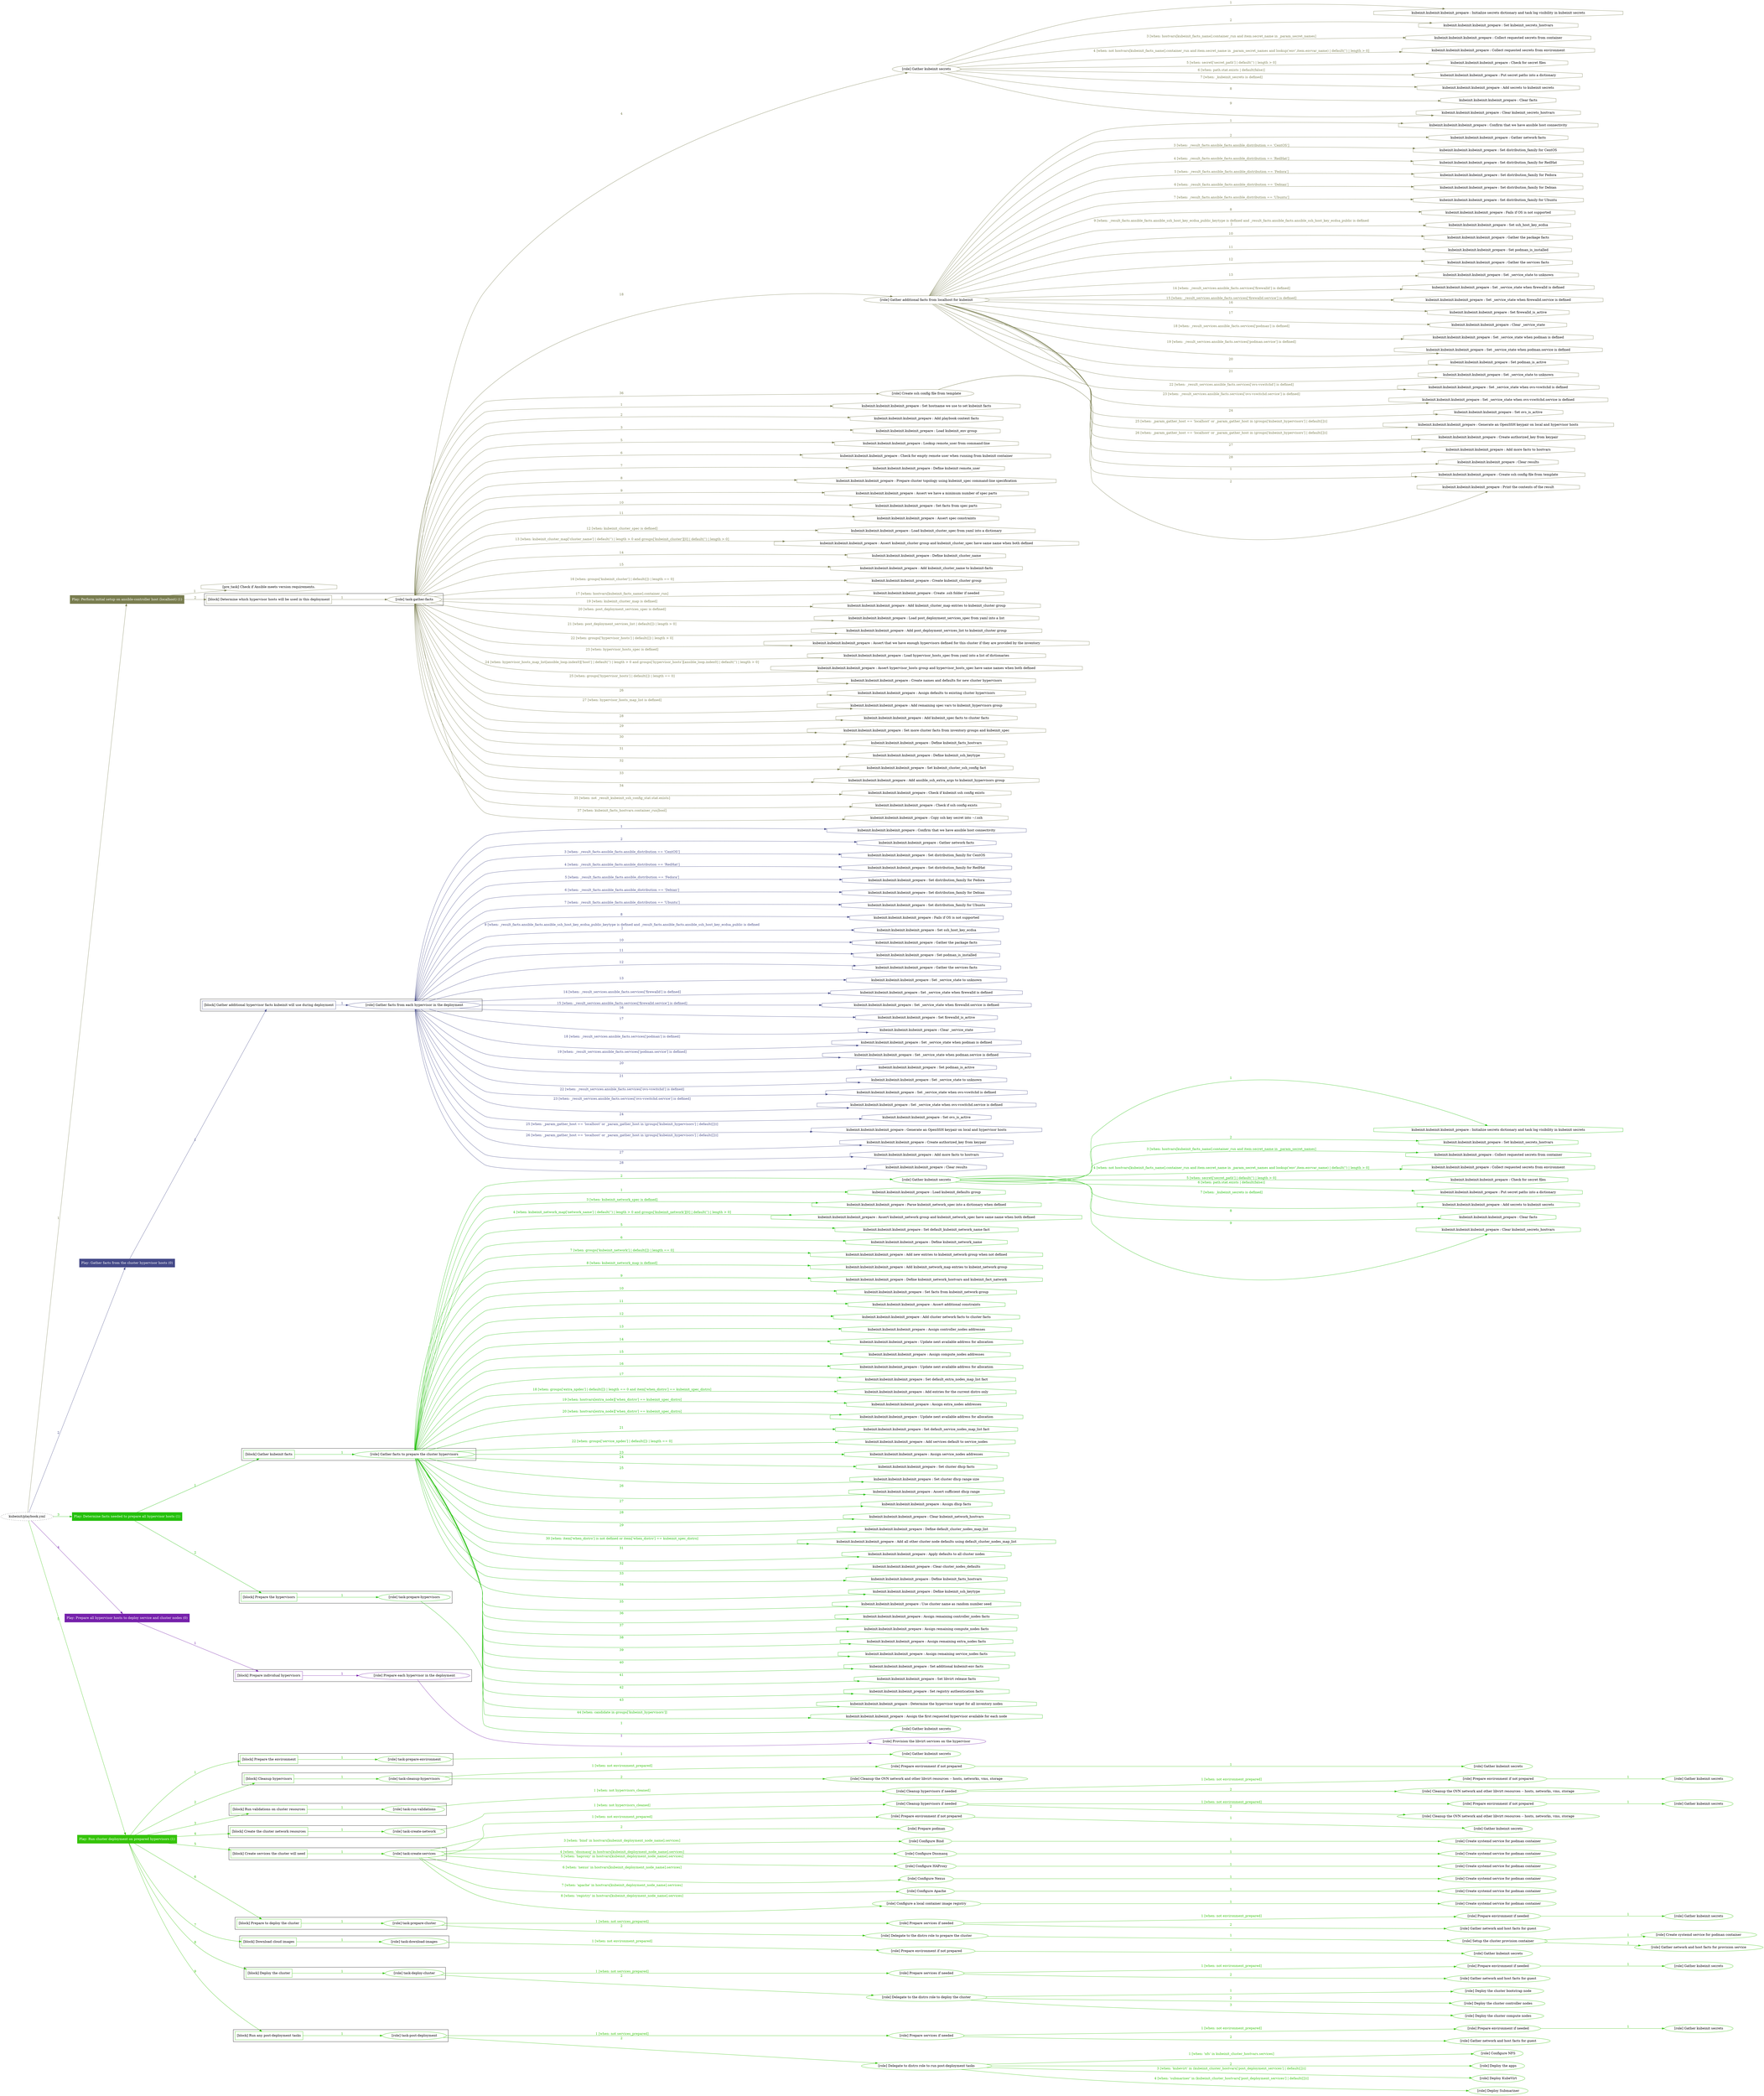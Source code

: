 digraph {
	graph [concentrate=true ordering=in rankdir=LR ratio=fill]
	edge [esep=5 sep=10]
	"kubeinit/playbook.yml" [URL="/home/runner/work/kubeinit/kubeinit/kubeinit/playbook.yml" id=playbook_7876bda6 style=dotted]
	play_d768bb33 [label="Play: Perform initial setup on ansible-controller host (localhost) (1)" URL="/home/runner/work/kubeinit/kubeinit/kubeinit/playbook.yml" color="#797d4f" fontcolor="#ffffff" id=play_d768bb33 shape=box style=filled tooltip=localhost]
	"kubeinit/playbook.yml" -> play_d768bb33 [label="1 " color="#797d4f" fontcolor="#797d4f" id=edge_fc195472 labeltooltip="1 " tooltip="1 "]
	subgraph "Gather kubeinit secrets" {
		role_3d3acb83 [label="[role] Gather kubeinit secrets" URL="/home/runner/.ansible/collections/ansible_collections/kubeinit/kubeinit/roles/kubeinit_prepare/tasks/build_hypervisors_group.yml" color="#797d4f" id=role_3d3acb83 tooltip="Gather kubeinit secrets"]
		task_175af4c8 [label="kubeinit.kubeinit.kubeinit_prepare : Initialize secrets dictionary and task log visibility in kubeinit secrets" URL="/home/runner/.ansible/collections/ansible_collections/kubeinit/kubeinit/roles/kubeinit_prepare/tasks/gather_kubeinit_secrets.yml" color="#797d4f" id=task_175af4c8 shape=octagon tooltip="kubeinit.kubeinit.kubeinit_prepare : Initialize secrets dictionary and task log visibility in kubeinit secrets"]
		role_3d3acb83 -> task_175af4c8 [label="1 " color="#797d4f" fontcolor="#797d4f" id=edge_617c4678 labeltooltip="1 " tooltip="1 "]
		task_e4c91e1d [label="kubeinit.kubeinit.kubeinit_prepare : Set kubeinit_secrets_hostvars" URL="/home/runner/.ansible/collections/ansible_collections/kubeinit/kubeinit/roles/kubeinit_prepare/tasks/gather_kubeinit_secrets.yml" color="#797d4f" id=task_e4c91e1d shape=octagon tooltip="kubeinit.kubeinit.kubeinit_prepare : Set kubeinit_secrets_hostvars"]
		role_3d3acb83 -> task_e4c91e1d [label="2 " color="#797d4f" fontcolor="#797d4f" id=edge_dd185735 labeltooltip="2 " tooltip="2 "]
		task_eff75940 [label="kubeinit.kubeinit.kubeinit_prepare : Collect requested secrets from container" URL="/home/runner/.ansible/collections/ansible_collections/kubeinit/kubeinit/roles/kubeinit_prepare/tasks/gather_kubeinit_secrets.yml" color="#797d4f" id=task_eff75940 shape=octagon tooltip="kubeinit.kubeinit.kubeinit_prepare : Collect requested secrets from container"]
		role_3d3acb83 -> task_eff75940 [label="3 [when: hostvars[kubeinit_facts_name].container_run and item.secret_name in _param_secret_names]" color="#797d4f" fontcolor="#797d4f" id=edge_c754febe labeltooltip="3 [when: hostvars[kubeinit_facts_name].container_run and item.secret_name in _param_secret_names]" tooltip="3 [when: hostvars[kubeinit_facts_name].container_run and item.secret_name in _param_secret_names]"]
		task_f213b764 [label="kubeinit.kubeinit.kubeinit_prepare : Collect requested secrets from environment" URL="/home/runner/.ansible/collections/ansible_collections/kubeinit/kubeinit/roles/kubeinit_prepare/tasks/gather_kubeinit_secrets.yml" color="#797d4f" id=task_f213b764 shape=octagon tooltip="kubeinit.kubeinit.kubeinit_prepare : Collect requested secrets from environment"]
		role_3d3acb83 -> task_f213b764 [label="4 [when: not hostvars[kubeinit_facts_name].container_run and item.secret_name in _param_secret_names and lookup('env',item.envvar_name) | default('') | length > 0]" color="#797d4f" fontcolor="#797d4f" id=edge_9d38c208 labeltooltip="4 [when: not hostvars[kubeinit_facts_name].container_run and item.secret_name in _param_secret_names and lookup('env',item.envvar_name) | default('') | length > 0]" tooltip="4 [when: not hostvars[kubeinit_facts_name].container_run and item.secret_name in _param_secret_names and lookup('env',item.envvar_name) | default('') | length > 0]"]
		task_da698db7 [label="kubeinit.kubeinit.kubeinit_prepare : Check for secret files" URL="/home/runner/.ansible/collections/ansible_collections/kubeinit/kubeinit/roles/kubeinit_prepare/tasks/gather_kubeinit_secrets.yml" color="#797d4f" id=task_da698db7 shape=octagon tooltip="kubeinit.kubeinit.kubeinit_prepare : Check for secret files"]
		role_3d3acb83 -> task_da698db7 [label="5 [when: secret['secret_path'] | default('') | length > 0]" color="#797d4f" fontcolor="#797d4f" id=edge_4a5f62d8 labeltooltip="5 [when: secret['secret_path'] | default('') | length > 0]" tooltip="5 [when: secret['secret_path'] | default('') | length > 0]"]
		task_63dd5164 [label="kubeinit.kubeinit.kubeinit_prepare : Put secret paths into a dictionary" URL="/home/runner/.ansible/collections/ansible_collections/kubeinit/kubeinit/roles/kubeinit_prepare/tasks/gather_kubeinit_secrets.yml" color="#797d4f" id=task_63dd5164 shape=octagon tooltip="kubeinit.kubeinit.kubeinit_prepare : Put secret paths into a dictionary"]
		role_3d3acb83 -> task_63dd5164 [label="6 [when: path.stat.exists | default(false)]" color="#797d4f" fontcolor="#797d4f" id=edge_542254b2 labeltooltip="6 [when: path.stat.exists | default(false)]" tooltip="6 [when: path.stat.exists | default(false)]"]
		task_a15cd3fa [label="kubeinit.kubeinit.kubeinit_prepare : Add secrets to kubeinit secrets" URL="/home/runner/.ansible/collections/ansible_collections/kubeinit/kubeinit/roles/kubeinit_prepare/tasks/gather_kubeinit_secrets.yml" color="#797d4f" id=task_a15cd3fa shape=octagon tooltip="kubeinit.kubeinit.kubeinit_prepare : Add secrets to kubeinit secrets"]
		role_3d3acb83 -> task_a15cd3fa [label="7 [when: _kubeinit_secrets is defined]" color="#797d4f" fontcolor="#797d4f" id=edge_d452667a labeltooltip="7 [when: _kubeinit_secrets is defined]" tooltip="7 [when: _kubeinit_secrets is defined]"]
		task_e45a312c [label="kubeinit.kubeinit.kubeinit_prepare : Clear facts" URL="/home/runner/.ansible/collections/ansible_collections/kubeinit/kubeinit/roles/kubeinit_prepare/tasks/gather_kubeinit_secrets.yml" color="#797d4f" id=task_e45a312c shape=octagon tooltip="kubeinit.kubeinit.kubeinit_prepare : Clear facts"]
		role_3d3acb83 -> task_e45a312c [label="8 " color="#797d4f" fontcolor="#797d4f" id=edge_d0630045 labeltooltip="8 " tooltip="8 "]
		task_393c838f [label="kubeinit.kubeinit.kubeinit_prepare : Clear kubeinit_secrets_hostvars" URL="/home/runner/.ansible/collections/ansible_collections/kubeinit/kubeinit/roles/kubeinit_prepare/tasks/gather_kubeinit_secrets.yml" color="#797d4f" id=task_393c838f shape=octagon tooltip="kubeinit.kubeinit.kubeinit_prepare : Clear kubeinit_secrets_hostvars"]
		role_3d3acb83 -> task_393c838f [label="9 " color="#797d4f" fontcolor="#797d4f" id=edge_6817fc98 labeltooltip="9 " tooltip="9 "]
	}
	subgraph "Gather additional facts from localhost for kubeinit" {
		role_d9d7bbf3 [label="[role] Gather additional facts from localhost for kubeinit" URL="/home/runner/.ansible/collections/ansible_collections/kubeinit/kubeinit/roles/kubeinit_prepare/tasks/build_hypervisors_group.yml" color="#797d4f" id=role_d9d7bbf3 tooltip="Gather additional facts from localhost for kubeinit"]
		task_066c2574 [label="kubeinit.kubeinit.kubeinit_prepare : Confirm that we have ansible host connectivity" URL="/home/runner/.ansible/collections/ansible_collections/kubeinit/kubeinit/roles/kubeinit_prepare/tasks/gather_host_facts.yml" color="#797d4f" id=task_066c2574 shape=octagon tooltip="kubeinit.kubeinit.kubeinit_prepare : Confirm that we have ansible host connectivity"]
		role_d9d7bbf3 -> task_066c2574 [label="1 " color="#797d4f" fontcolor="#797d4f" id=edge_94a5a652 labeltooltip="1 " tooltip="1 "]
		task_f777f93d [label="kubeinit.kubeinit.kubeinit_prepare : Gather network facts" URL="/home/runner/.ansible/collections/ansible_collections/kubeinit/kubeinit/roles/kubeinit_prepare/tasks/gather_host_facts.yml" color="#797d4f" id=task_f777f93d shape=octagon tooltip="kubeinit.kubeinit.kubeinit_prepare : Gather network facts"]
		role_d9d7bbf3 -> task_f777f93d [label="2 " color="#797d4f" fontcolor="#797d4f" id=edge_530bddbb labeltooltip="2 " tooltip="2 "]
		task_63b16165 [label="kubeinit.kubeinit.kubeinit_prepare : Set distribution_family for CentOS" URL="/home/runner/.ansible/collections/ansible_collections/kubeinit/kubeinit/roles/kubeinit_prepare/tasks/gather_host_facts.yml" color="#797d4f" id=task_63b16165 shape=octagon tooltip="kubeinit.kubeinit.kubeinit_prepare : Set distribution_family for CentOS"]
		role_d9d7bbf3 -> task_63b16165 [label="3 [when: _result_facts.ansible_facts.ansible_distribution == 'CentOS']" color="#797d4f" fontcolor="#797d4f" id=edge_c217b09d labeltooltip="3 [when: _result_facts.ansible_facts.ansible_distribution == 'CentOS']" tooltip="3 [when: _result_facts.ansible_facts.ansible_distribution == 'CentOS']"]
		task_4a8bf1f4 [label="kubeinit.kubeinit.kubeinit_prepare : Set distribution_family for RedHat" URL="/home/runner/.ansible/collections/ansible_collections/kubeinit/kubeinit/roles/kubeinit_prepare/tasks/gather_host_facts.yml" color="#797d4f" id=task_4a8bf1f4 shape=octagon tooltip="kubeinit.kubeinit.kubeinit_prepare : Set distribution_family for RedHat"]
		role_d9d7bbf3 -> task_4a8bf1f4 [label="4 [when: _result_facts.ansible_facts.ansible_distribution == 'RedHat']" color="#797d4f" fontcolor="#797d4f" id=edge_d6449baf labeltooltip="4 [when: _result_facts.ansible_facts.ansible_distribution == 'RedHat']" tooltip="4 [when: _result_facts.ansible_facts.ansible_distribution == 'RedHat']"]
		task_110b1d40 [label="kubeinit.kubeinit.kubeinit_prepare : Set distribution_family for Fedora" URL="/home/runner/.ansible/collections/ansible_collections/kubeinit/kubeinit/roles/kubeinit_prepare/tasks/gather_host_facts.yml" color="#797d4f" id=task_110b1d40 shape=octagon tooltip="kubeinit.kubeinit.kubeinit_prepare : Set distribution_family for Fedora"]
		role_d9d7bbf3 -> task_110b1d40 [label="5 [when: _result_facts.ansible_facts.ansible_distribution == 'Fedora']" color="#797d4f" fontcolor="#797d4f" id=edge_55456a56 labeltooltip="5 [when: _result_facts.ansible_facts.ansible_distribution == 'Fedora']" tooltip="5 [when: _result_facts.ansible_facts.ansible_distribution == 'Fedora']"]
		task_468a58cc [label="kubeinit.kubeinit.kubeinit_prepare : Set distribution_family for Debian" URL="/home/runner/.ansible/collections/ansible_collections/kubeinit/kubeinit/roles/kubeinit_prepare/tasks/gather_host_facts.yml" color="#797d4f" id=task_468a58cc shape=octagon tooltip="kubeinit.kubeinit.kubeinit_prepare : Set distribution_family for Debian"]
		role_d9d7bbf3 -> task_468a58cc [label="6 [when: _result_facts.ansible_facts.ansible_distribution == 'Debian']" color="#797d4f" fontcolor="#797d4f" id=edge_9b47b290 labeltooltip="6 [when: _result_facts.ansible_facts.ansible_distribution == 'Debian']" tooltip="6 [when: _result_facts.ansible_facts.ansible_distribution == 'Debian']"]
		task_4fa65118 [label="kubeinit.kubeinit.kubeinit_prepare : Set distribution_family for Ubuntu" URL="/home/runner/.ansible/collections/ansible_collections/kubeinit/kubeinit/roles/kubeinit_prepare/tasks/gather_host_facts.yml" color="#797d4f" id=task_4fa65118 shape=octagon tooltip="kubeinit.kubeinit.kubeinit_prepare : Set distribution_family for Ubuntu"]
		role_d9d7bbf3 -> task_4fa65118 [label="7 [when: _result_facts.ansible_facts.ansible_distribution == 'Ubuntu']" color="#797d4f" fontcolor="#797d4f" id=edge_4ac771f8 labeltooltip="7 [when: _result_facts.ansible_facts.ansible_distribution == 'Ubuntu']" tooltip="7 [when: _result_facts.ansible_facts.ansible_distribution == 'Ubuntu']"]
		task_c246f19b [label="kubeinit.kubeinit.kubeinit_prepare : Fails if OS is not supported" URL="/home/runner/.ansible/collections/ansible_collections/kubeinit/kubeinit/roles/kubeinit_prepare/tasks/gather_host_facts.yml" color="#797d4f" id=task_c246f19b shape=octagon tooltip="kubeinit.kubeinit.kubeinit_prepare : Fails if OS is not supported"]
		role_d9d7bbf3 -> task_c246f19b [label="8 " color="#797d4f" fontcolor="#797d4f" id=edge_6931e88e labeltooltip="8 " tooltip="8 "]
		task_6b32f43f [label="kubeinit.kubeinit.kubeinit_prepare : Set ssh_host_key_ecdsa" URL="/home/runner/.ansible/collections/ansible_collections/kubeinit/kubeinit/roles/kubeinit_prepare/tasks/gather_host_facts.yml" color="#797d4f" id=task_6b32f43f shape=octagon tooltip="kubeinit.kubeinit.kubeinit_prepare : Set ssh_host_key_ecdsa"]
		role_d9d7bbf3 -> task_6b32f43f [label="9 [when: _result_facts.ansible_facts.ansible_ssh_host_key_ecdsa_public_keytype is defined and _result_facts.ansible_facts.ansible_ssh_host_key_ecdsa_public is defined
]" color="#797d4f" fontcolor="#797d4f" id=edge_c92adbc0 labeltooltip="9 [when: _result_facts.ansible_facts.ansible_ssh_host_key_ecdsa_public_keytype is defined and _result_facts.ansible_facts.ansible_ssh_host_key_ecdsa_public is defined
]" tooltip="9 [when: _result_facts.ansible_facts.ansible_ssh_host_key_ecdsa_public_keytype is defined and _result_facts.ansible_facts.ansible_ssh_host_key_ecdsa_public is defined
]"]
		task_4ef4bb53 [label="kubeinit.kubeinit.kubeinit_prepare : Gather the package facts" URL="/home/runner/.ansible/collections/ansible_collections/kubeinit/kubeinit/roles/kubeinit_prepare/tasks/gather_host_facts.yml" color="#797d4f" id=task_4ef4bb53 shape=octagon tooltip="kubeinit.kubeinit.kubeinit_prepare : Gather the package facts"]
		role_d9d7bbf3 -> task_4ef4bb53 [label="10 " color="#797d4f" fontcolor="#797d4f" id=edge_b5487051 labeltooltip="10 " tooltip="10 "]
		task_1de2d474 [label="kubeinit.kubeinit.kubeinit_prepare : Set podman_is_installed" URL="/home/runner/.ansible/collections/ansible_collections/kubeinit/kubeinit/roles/kubeinit_prepare/tasks/gather_host_facts.yml" color="#797d4f" id=task_1de2d474 shape=octagon tooltip="kubeinit.kubeinit.kubeinit_prepare : Set podman_is_installed"]
		role_d9d7bbf3 -> task_1de2d474 [label="11 " color="#797d4f" fontcolor="#797d4f" id=edge_bc0b7de4 labeltooltip="11 " tooltip="11 "]
		task_934c4546 [label="kubeinit.kubeinit.kubeinit_prepare : Gather the services facts" URL="/home/runner/.ansible/collections/ansible_collections/kubeinit/kubeinit/roles/kubeinit_prepare/tasks/gather_host_facts.yml" color="#797d4f" id=task_934c4546 shape=octagon tooltip="kubeinit.kubeinit.kubeinit_prepare : Gather the services facts"]
		role_d9d7bbf3 -> task_934c4546 [label="12 " color="#797d4f" fontcolor="#797d4f" id=edge_d85a23bf labeltooltip="12 " tooltip="12 "]
		task_9f181b71 [label="kubeinit.kubeinit.kubeinit_prepare : Set _service_state to unknown" URL="/home/runner/.ansible/collections/ansible_collections/kubeinit/kubeinit/roles/kubeinit_prepare/tasks/gather_host_facts.yml" color="#797d4f" id=task_9f181b71 shape=octagon tooltip="kubeinit.kubeinit.kubeinit_prepare : Set _service_state to unknown"]
		role_d9d7bbf3 -> task_9f181b71 [label="13 " color="#797d4f" fontcolor="#797d4f" id=edge_4a4c61c6 labeltooltip="13 " tooltip="13 "]
		task_7a5f7716 [label="kubeinit.kubeinit.kubeinit_prepare : Set _service_state when firewalld is defined" URL="/home/runner/.ansible/collections/ansible_collections/kubeinit/kubeinit/roles/kubeinit_prepare/tasks/gather_host_facts.yml" color="#797d4f" id=task_7a5f7716 shape=octagon tooltip="kubeinit.kubeinit.kubeinit_prepare : Set _service_state when firewalld is defined"]
		role_d9d7bbf3 -> task_7a5f7716 [label="14 [when: _result_services.ansible_facts.services['firewalld'] is defined]" color="#797d4f" fontcolor="#797d4f" id=edge_487f228a labeltooltip="14 [when: _result_services.ansible_facts.services['firewalld'] is defined]" tooltip="14 [when: _result_services.ansible_facts.services['firewalld'] is defined]"]
		task_ece635d5 [label="kubeinit.kubeinit.kubeinit_prepare : Set _service_state when firewalld.service is defined" URL="/home/runner/.ansible/collections/ansible_collections/kubeinit/kubeinit/roles/kubeinit_prepare/tasks/gather_host_facts.yml" color="#797d4f" id=task_ece635d5 shape=octagon tooltip="kubeinit.kubeinit.kubeinit_prepare : Set _service_state when firewalld.service is defined"]
		role_d9d7bbf3 -> task_ece635d5 [label="15 [when: _result_services.ansible_facts.services['firewalld.service'] is defined]" color="#797d4f" fontcolor="#797d4f" id=edge_9b5e7ffb labeltooltip="15 [when: _result_services.ansible_facts.services['firewalld.service'] is defined]" tooltip="15 [when: _result_services.ansible_facts.services['firewalld.service'] is defined]"]
		task_3353ee1f [label="kubeinit.kubeinit.kubeinit_prepare : Set firewalld_is_active" URL="/home/runner/.ansible/collections/ansible_collections/kubeinit/kubeinit/roles/kubeinit_prepare/tasks/gather_host_facts.yml" color="#797d4f" id=task_3353ee1f shape=octagon tooltip="kubeinit.kubeinit.kubeinit_prepare : Set firewalld_is_active"]
		role_d9d7bbf3 -> task_3353ee1f [label="16 " color="#797d4f" fontcolor="#797d4f" id=edge_3e6aaf1e labeltooltip="16 " tooltip="16 "]
		task_d058e585 [label="kubeinit.kubeinit.kubeinit_prepare : Clear _service_state" URL="/home/runner/.ansible/collections/ansible_collections/kubeinit/kubeinit/roles/kubeinit_prepare/tasks/gather_host_facts.yml" color="#797d4f" id=task_d058e585 shape=octagon tooltip="kubeinit.kubeinit.kubeinit_prepare : Clear _service_state"]
		role_d9d7bbf3 -> task_d058e585 [label="17 " color="#797d4f" fontcolor="#797d4f" id=edge_18492b6c labeltooltip="17 " tooltip="17 "]
		task_cc5af960 [label="kubeinit.kubeinit.kubeinit_prepare : Set _service_state when podman is defined" URL="/home/runner/.ansible/collections/ansible_collections/kubeinit/kubeinit/roles/kubeinit_prepare/tasks/gather_host_facts.yml" color="#797d4f" id=task_cc5af960 shape=octagon tooltip="kubeinit.kubeinit.kubeinit_prepare : Set _service_state when podman is defined"]
		role_d9d7bbf3 -> task_cc5af960 [label="18 [when: _result_services.ansible_facts.services['podman'] is defined]" color="#797d4f" fontcolor="#797d4f" id=edge_e429bc4e labeltooltip="18 [when: _result_services.ansible_facts.services['podman'] is defined]" tooltip="18 [when: _result_services.ansible_facts.services['podman'] is defined]"]
		task_e29caa87 [label="kubeinit.kubeinit.kubeinit_prepare : Set _service_state when podman.service is defined" URL="/home/runner/.ansible/collections/ansible_collections/kubeinit/kubeinit/roles/kubeinit_prepare/tasks/gather_host_facts.yml" color="#797d4f" id=task_e29caa87 shape=octagon tooltip="kubeinit.kubeinit.kubeinit_prepare : Set _service_state when podman.service is defined"]
		role_d9d7bbf3 -> task_e29caa87 [label="19 [when: _result_services.ansible_facts.services['podman.service'] is defined]" color="#797d4f" fontcolor="#797d4f" id=edge_4c549a3a labeltooltip="19 [when: _result_services.ansible_facts.services['podman.service'] is defined]" tooltip="19 [when: _result_services.ansible_facts.services['podman.service'] is defined]"]
		task_0b08dfd8 [label="kubeinit.kubeinit.kubeinit_prepare : Set podman_is_active" URL="/home/runner/.ansible/collections/ansible_collections/kubeinit/kubeinit/roles/kubeinit_prepare/tasks/gather_host_facts.yml" color="#797d4f" id=task_0b08dfd8 shape=octagon tooltip="kubeinit.kubeinit.kubeinit_prepare : Set podman_is_active"]
		role_d9d7bbf3 -> task_0b08dfd8 [label="20 " color="#797d4f" fontcolor="#797d4f" id=edge_0ec391a9 labeltooltip="20 " tooltip="20 "]
		task_ed478de7 [label="kubeinit.kubeinit.kubeinit_prepare : Set _service_state to unknown" URL="/home/runner/.ansible/collections/ansible_collections/kubeinit/kubeinit/roles/kubeinit_prepare/tasks/gather_host_facts.yml" color="#797d4f" id=task_ed478de7 shape=octagon tooltip="kubeinit.kubeinit.kubeinit_prepare : Set _service_state to unknown"]
		role_d9d7bbf3 -> task_ed478de7 [label="21 " color="#797d4f" fontcolor="#797d4f" id=edge_c5cbe9ec labeltooltip="21 " tooltip="21 "]
		task_9900710f [label="kubeinit.kubeinit.kubeinit_prepare : Set _service_state when ovs-vswitchd is defined" URL="/home/runner/.ansible/collections/ansible_collections/kubeinit/kubeinit/roles/kubeinit_prepare/tasks/gather_host_facts.yml" color="#797d4f" id=task_9900710f shape=octagon tooltip="kubeinit.kubeinit.kubeinit_prepare : Set _service_state when ovs-vswitchd is defined"]
		role_d9d7bbf3 -> task_9900710f [label="22 [when: _result_services.ansible_facts.services['ovs-vswitchd'] is defined]" color="#797d4f" fontcolor="#797d4f" id=edge_0fe4728c labeltooltip="22 [when: _result_services.ansible_facts.services['ovs-vswitchd'] is defined]" tooltip="22 [when: _result_services.ansible_facts.services['ovs-vswitchd'] is defined]"]
		task_ac5b0897 [label="kubeinit.kubeinit.kubeinit_prepare : Set _service_state when ovs-vswitchd.service is defined" URL="/home/runner/.ansible/collections/ansible_collections/kubeinit/kubeinit/roles/kubeinit_prepare/tasks/gather_host_facts.yml" color="#797d4f" id=task_ac5b0897 shape=octagon tooltip="kubeinit.kubeinit.kubeinit_prepare : Set _service_state when ovs-vswitchd.service is defined"]
		role_d9d7bbf3 -> task_ac5b0897 [label="23 [when: _result_services.ansible_facts.services['ovs-vswitchd.service'] is defined]" color="#797d4f" fontcolor="#797d4f" id=edge_b678d0e8 labeltooltip="23 [when: _result_services.ansible_facts.services['ovs-vswitchd.service'] is defined]" tooltip="23 [when: _result_services.ansible_facts.services['ovs-vswitchd.service'] is defined]"]
		task_ffdb5e7d [label="kubeinit.kubeinit.kubeinit_prepare : Set ovs_is_active" URL="/home/runner/.ansible/collections/ansible_collections/kubeinit/kubeinit/roles/kubeinit_prepare/tasks/gather_host_facts.yml" color="#797d4f" id=task_ffdb5e7d shape=octagon tooltip="kubeinit.kubeinit.kubeinit_prepare : Set ovs_is_active"]
		role_d9d7bbf3 -> task_ffdb5e7d [label="24 " color="#797d4f" fontcolor="#797d4f" id=edge_8c1f3d20 labeltooltip="24 " tooltip="24 "]
		task_fb16e917 [label="kubeinit.kubeinit.kubeinit_prepare : Generate an OpenSSH keypair on local and hypervisor hosts" URL="/home/runner/.ansible/collections/ansible_collections/kubeinit/kubeinit/roles/kubeinit_prepare/tasks/gather_host_facts.yml" color="#797d4f" id=task_fb16e917 shape=octagon tooltip="kubeinit.kubeinit.kubeinit_prepare : Generate an OpenSSH keypair on local and hypervisor hosts"]
		role_d9d7bbf3 -> task_fb16e917 [label="25 [when: _param_gather_host == 'localhost' or _param_gather_host in (groups['kubeinit_hypervisors'] | default([]))]" color="#797d4f" fontcolor="#797d4f" id=edge_6d2306a8 labeltooltip="25 [when: _param_gather_host == 'localhost' or _param_gather_host in (groups['kubeinit_hypervisors'] | default([]))]" tooltip="25 [when: _param_gather_host == 'localhost' or _param_gather_host in (groups['kubeinit_hypervisors'] | default([]))]"]
		task_24797513 [label="kubeinit.kubeinit.kubeinit_prepare : Create authorized_key from keypair" URL="/home/runner/.ansible/collections/ansible_collections/kubeinit/kubeinit/roles/kubeinit_prepare/tasks/gather_host_facts.yml" color="#797d4f" id=task_24797513 shape=octagon tooltip="kubeinit.kubeinit.kubeinit_prepare : Create authorized_key from keypair"]
		role_d9d7bbf3 -> task_24797513 [label="26 [when: _param_gather_host == 'localhost' or _param_gather_host in (groups['kubeinit_hypervisors'] | default([]))]" color="#797d4f" fontcolor="#797d4f" id=edge_a7455553 labeltooltip="26 [when: _param_gather_host == 'localhost' or _param_gather_host in (groups['kubeinit_hypervisors'] | default([]))]" tooltip="26 [when: _param_gather_host == 'localhost' or _param_gather_host in (groups['kubeinit_hypervisors'] | default([]))]"]
		task_cb474355 [label="kubeinit.kubeinit.kubeinit_prepare : Add more facts to hostvars" URL="/home/runner/.ansible/collections/ansible_collections/kubeinit/kubeinit/roles/kubeinit_prepare/tasks/gather_host_facts.yml" color="#797d4f" id=task_cb474355 shape=octagon tooltip="kubeinit.kubeinit.kubeinit_prepare : Add more facts to hostvars"]
		role_d9d7bbf3 -> task_cb474355 [label="27 " color="#797d4f" fontcolor="#797d4f" id=edge_cf505e38 labeltooltip="27 " tooltip="27 "]
		task_0afed80d [label="kubeinit.kubeinit.kubeinit_prepare : Clear results" URL="/home/runner/.ansible/collections/ansible_collections/kubeinit/kubeinit/roles/kubeinit_prepare/tasks/gather_host_facts.yml" color="#797d4f" id=task_0afed80d shape=octagon tooltip="kubeinit.kubeinit.kubeinit_prepare : Clear results"]
		role_d9d7bbf3 -> task_0afed80d [label="28 " color="#797d4f" fontcolor="#797d4f" id=edge_2022d86c labeltooltip="28 " tooltip="28 "]
	}
	subgraph "Create ssh config file from template" {
		role_fe778ab8 [label="[role] Create ssh config file from template" URL="/home/runner/.ansible/collections/ansible_collections/kubeinit/kubeinit/roles/kubeinit_prepare/tasks/build_hypervisors_group.yml" color="#797d4f" id=role_fe778ab8 tooltip="Create ssh config file from template"]
		task_675ccc1a [label="kubeinit.kubeinit.kubeinit_prepare : Create ssh config file from template" URL="/home/runner/.ansible/collections/ansible_collections/kubeinit/kubeinit/roles/kubeinit_prepare/tasks/create_host_ssh_config.yml" color="#797d4f" id=task_675ccc1a shape=octagon tooltip="kubeinit.kubeinit.kubeinit_prepare : Create ssh config file from template"]
		role_fe778ab8 -> task_675ccc1a [label="1 " color="#797d4f" fontcolor="#797d4f" id=edge_8c6bc259 labeltooltip="1 " tooltip="1 "]
		task_4676c829 [label="kubeinit.kubeinit.kubeinit_prepare : Print the contents of the result" URL="/home/runner/.ansible/collections/ansible_collections/kubeinit/kubeinit/roles/kubeinit_prepare/tasks/create_host_ssh_config.yml" color="#797d4f" id=task_4676c829 shape=octagon tooltip="kubeinit.kubeinit.kubeinit_prepare : Print the contents of the result"]
		role_fe778ab8 -> task_4676c829 [label="2 " color="#797d4f" fontcolor="#797d4f" id=edge_80310f9e labeltooltip="2 " tooltip="2 "]
	}
	subgraph "task-gather-facts" {
		role_38a45478 [label="[role] task-gather-facts" URL="/home/runner/work/kubeinit/kubeinit/kubeinit/playbook.yml" color="#797d4f" id=role_38a45478 tooltip="task-gather-facts"]
		task_f2d3aad6 [label="kubeinit.kubeinit.kubeinit_prepare : Set hostname we use to set kubeinit facts" URL="/home/runner/.ansible/collections/ansible_collections/kubeinit/kubeinit/roles/kubeinit_prepare/tasks/build_hypervisors_group.yml" color="#797d4f" id=task_f2d3aad6 shape=octagon tooltip="kubeinit.kubeinit.kubeinit_prepare : Set hostname we use to set kubeinit facts"]
		role_38a45478 -> task_f2d3aad6 [label="1 " color="#797d4f" fontcolor="#797d4f" id=edge_4165b1e0 labeltooltip="1 " tooltip="1 "]
		task_4729ce82 [label="kubeinit.kubeinit.kubeinit_prepare : Add playbook context facts" URL="/home/runner/.ansible/collections/ansible_collections/kubeinit/kubeinit/roles/kubeinit_prepare/tasks/build_hypervisors_group.yml" color="#797d4f" id=task_4729ce82 shape=octagon tooltip="kubeinit.kubeinit.kubeinit_prepare : Add playbook context facts"]
		role_38a45478 -> task_4729ce82 [label="2 " color="#797d4f" fontcolor="#797d4f" id=edge_b4051044 labeltooltip="2 " tooltip="2 "]
		task_90c97120 [label="kubeinit.kubeinit.kubeinit_prepare : Load kubeinit_env group" URL="/home/runner/.ansible/collections/ansible_collections/kubeinit/kubeinit/roles/kubeinit_prepare/tasks/build_hypervisors_group.yml" color="#797d4f" id=task_90c97120 shape=octagon tooltip="kubeinit.kubeinit.kubeinit_prepare : Load kubeinit_env group"]
		role_38a45478 -> task_90c97120 [label="3 " color="#797d4f" fontcolor="#797d4f" id=edge_71adfe4f labeltooltip="3 " tooltip="3 "]
		role_38a45478 -> role_3d3acb83 [label="4 " color="#797d4f" fontcolor="#797d4f" id=edge_0ea5b01c labeltooltip="4 " tooltip="4 "]
		task_b48e4ed5 [label="kubeinit.kubeinit.kubeinit_prepare : Lookup remote_user from command-line" URL="/home/runner/.ansible/collections/ansible_collections/kubeinit/kubeinit/roles/kubeinit_prepare/tasks/build_hypervisors_group.yml" color="#797d4f" id=task_b48e4ed5 shape=octagon tooltip="kubeinit.kubeinit.kubeinit_prepare : Lookup remote_user from command-line"]
		role_38a45478 -> task_b48e4ed5 [label="5 " color="#797d4f" fontcolor="#797d4f" id=edge_4d63fd2f labeltooltip="5 " tooltip="5 "]
		task_5a90c3db [label="kubeinit.kubeinit.kubeinit_prepare : Check for empty remote user when running from kubeinit container" URL="/home/runner/.ansible/collections/ansible_collections/kubeinit/kubeinit/roles/kubeinit_prepare/tasks/build_hypervisors_group.yml" color="#797d4f" id=task_5a90c3db shape=octagon tooltip="kubeinit.kubeinit.kubeinit_prepare : Check for empty remote user when running from kubeinit container"]
		role_38a45478 -> task_5a90c3db [label="6 " color="#797d4f" fontcolor="#797d4f" id=edge_ed06e20d labeltooltip="6 " tooltip="6 "]
		task_8fb7899c [label="kubeinit.kubeinit.kubeinit_prepare : Define kubeinit remote_user" URL="/home/runner/.ansible/collections/ansible_collections/kubeinit/kubeinit/roles/kubeinit_prepare/tasks/build_hypervisors_group.yml" color="#797d4f" id=task_8fb7899c shape=octagon tooltip="kubeinit.kubeinit.kubeinit_prepare : Define kubeinit remote_user"]
		role_38a45478 -> task_8fb7899c [label="7 " color="#797d4f" fontcolor="#797d4f" id=edge_2b6e4577 labeltooltip="7 " tooltip="7 "]
		task_bfdfbd5f [label="kubeinit.kubeinit.kubeinit_prepare : Prepare cluster topology using kubeinit_spec command-line specification" URL="/home/runner/.ansible/collections/ansible_collections/kubeinit/kubeinit/roles/kubeinit_prepare/tasks/build_hypervisors_group.yml" color="#797d4f" id=task_bfdfbd5f shape=octagon tooltip="kubeinit.kubeinit.kubeinit_prepare : Prepare cluster topology using kubeinit_spec command-line specification"]
		role_38a45478 -> task_bfdfbd5f [label="8 " color="#797d4f" fontcolor="#797d4f" id=edge_3414884b labeltooltip="8 " tooltip="8 "]
		task_9c474d50 [label="kubeinit.kubeinit.kubeinit_prepare : Assert we have a minimum number of spec parts" URL="/home/runner/.ansible/collections/ansible_collections/kubeinit/kubeinit/roles/kubeinit_prepare/tasks/build_hypervisors_group.yml" color="#797d4f" id=task_9c474d50 shape=octagon tooltip="kubeinit.kubeinit.kubeinit_prepare : Assert we have a minimum number of spec parts"]
		role_38a45478 -> task_9c474d50 [label="9 " color="#797d4f" fontcolor="#797d4f" id=edge_67244d74 labeltooltip="9 " tooltip="9 "]
		task_380c735b [label="kubeinit.kubeinit.kubeinit_prepare : Set facts from spec parts" URL="/home/runner/.ansible/collections/ansible_collections/kubeinit/kubeinit/roles/kubeinit_prepare/tasks/build_hypervisors_group.yml" color="#797d4f" id=task_380c735b shape=octagon tooltip="kubeinit.kubeinit.kubeinit_prepare : Set facts from spec parts"]
		role_38a45478 -> task_380c735b [label="10 " color="#797d4f" fontcolor="#797d4f" id=edge_1883886d labeltooltip="10 " tooltip="10 "]
		task_0240342c [label="kubeinit.kubeinit.kubeinit_prepare : Assert spec constraints" URL="/home/runner/.ansible/collections/ansible_collections/kubeinit/kubeinit/roles/kubeinit_prepare/tasks/build_hypervisors_group.yml" color="#797d4f" id=task_0240342c shape=octagon tooltip="kubeinit.kubeinit.kubeinit_prepare : Assert spec constraints"]
		role_38a45478 -> task_0240342c [label="11 " color="#797d4f" fontcolor="#797d4f" id=edge_a31e071b labeltooltip="11 " tooltip="11 "]
		task_a5ad895f [label="kubeinit.kubeinit.kubeinit_prepare : Load kubeinit_cluster_spec from yaml into a dictionary" URL="/home/runner/.ansible/collections/ansible_collections/kubeinit/kubeinit/roles/kubeinit_prepare/tasks/build_hypervisors_group.yml" color="#797d4f" id=task_a5ad895f shape=octagon tooltip="kubeinit.kubeinit.kubeinit_prepare : Load kubeinit_cluster_spec from yaml into a dictionary"]
		role_38a45478 -> task_a5ad895f [label="12 [when: kubeinit_cluster_spec is defined]" color="#797d4f" fontcolor="#797d4f" id=edge_f60416d2 labeltooltip="12 [when: kubeinit_cluster_spec is defined]" tooltip="12 [when: kubeinit_cluster_spec is defined]"]
		task_e9a2d312 [label="kubeinit.kubeinit.kubeinit_prepare : Assert kubeinit_cluster group and kubeinit_cluster_spec have same name when both defined" URL="/home/runner/.ansible/collections/ansible_collections/kubeinit/kubeinit/roles/kubeinit_prepare/tasks/build_hypervisors_group.yml" color="#797d4f" id=task_e9a2d312 shape=octagon tooltip="kubeinit.kubeinit.kubeinit_prepare : Assert kubeinit_cluster group and kubeinit_cluster_spec have same name when both defined"]
		role_38a45478 -> task_e9a2d312 [label="13 [when: kubeinit_cluster_map['cluster_name'] | default('') | length > 0 and groups['kubeinit_cluster'][0] | default('') | length > 0]" color="#797d4f" fontcolor="#797d4f" id=edge_d7d3ba3e labeltooltip="13 [when: kubeinit_cluster_map['cluster_name'] | default('') | length > 0 and groups['kubeinit_cluster'][0] | default('') | length > 0]" tooltip="13 [when: kubeinit_cluster_map['cluster_name'] | default('') | length > 0 and groups['kubeinit_cluster'][0] | default('') | length > 0]"]
		task_90b0748f [label="kubeinit.kubeinit.kubeinit_prepare : Define kubeinit_cluster_name" URL="/home/runner/.ansible/collections/ansible_collections/kubeinit/kubeinit/roles/kubeinit_prepare/tasks/build_hypervisors_group.yml" color="#797d4f" id=task_90b0748f shape=octagon tooltip="kubeinit.kubeinit.kubeinit_prepare : Define kubeinit_cluster_name"]
		role_38a45478 -> task_90b0748f [label="14 " color="#797d4f" fontcolor="#797d4f" id=edge_ec4475f2 labeltooltip="14 " tooltip="14 "]
		task_6a1f24aa [label="kubeinit.kubeinit.kubeinit_prepare : Add kubeinit_cluster_name to kubeinit-facts" URL="/home/runner/.ansible/collections/ansible_collections/kubeinit/kubeinit/roles/kubeinit_prepare/tasks/build_hypervisors_group.yml" color="#797d4f" id=task_6a1f24aa shape=octagon tooltip="kubeinit.kubeinit.kubeinit_prepare : Add kubeinit_cluster_name to kubeinit-facts"]
		role_38a45478 -> task_6a1f24aa [label="15 " color="#797d4f" fontcolor="#797d4f" id=edge_1e9ad53c labeltooltip="15 " tooltip="15 "]
		task_35bf7de6 [label="kubeinit.kubeinit.kubeinit_prepare : Create kubeinit_cluster group" URL="/home/runner/.ansible/collections/ansible_collections/kubeinit/kubeinit/roles/kubeinit_prepare/tasks/build_hypervisors_group.yml" color="#797d4f" id=task_35bf7de6 shape=octagon tooltip="kubeinit.kubeinit.kubeinit_prepare : Create kubeinit_cluster group"]
		role_38a45478 -> task_35bf7de6 [label="16 [when: groups['kubeinit_cluster'] | default([]) | length == 0]" color="#797d4f" fontcolor="#797d4f" id=edge_049dbc61 labeltooltip="16 [when: groups['kubeinit_cluster'] | default([]) | length == 0]" tooltip="16 [when: groups['kubeinit_cluster'] | default([]) | length == 0]"]
		task_e6dc6ed1 [label="kubeinit.kubeinit.kubeinit_prepare : Create .ssh folder if needed" URL="/home/runner/.ansible/collections/ansible_collections/kubeinit/kubeinit/roles/kubeinit_prepare/tasks/build_hypervisors_group.yml" color="#797d4f" id=task_e6dc6ed1 shape=octagon tooltip="kubeinit.kubeinit.kubeinit_prepare : Create .ssh folder if needed"]
		role_38a45478 -> task_e6dc6ed1 [label="17 [when: hostvars[kubeinit_facts_name].container_run]" color="#797d4f" fontcolor="#797d4f" id=edge_f4838468 labeltooltip="17 [when: hostvars[kubeinit_facts_name].container_run]" tooltip="17 [when: hostvars[kubeinit_facts_name].container_run]"]
		role_38a45478 -> role_d9d7bbf3 [label="18 " color="#797d4f" fontcolor="#797d4f" id=edge_774d3d66 labeltooltip="18 " tooltip="18 "]
		task_26879db9 [label="kubeinit.kubeinit.kubeinit_prepare : Add kubeinit_cluster_map entries to kubeinit_cluster group" URL="/home/runner/.ansible/collections/ansible_collections/kubeinit/kubeinit/roles/kubeinit_prepare/tasks/build_hypervisors_group.yml" color="#797d4f" id=task_26879db9 shape=octagon tooltip="kubeinit.kubeinit.kubeinit_prepare : Add kubeinit_cluster_map entries to kubeinit_cluster group"]
		role_38a45478 -> task_26879db9 [label="19 [when: kubeinit_cluster_map is defined]" color="#797d4f" fontcolor="#797d4f" id=edge_c3d78d0f labeltooltip="19 [when: kubeinit_cluster_map is defined]" tooltip="19 [when: kubeinit_cluster_map is defined]"]
		task_3622d374 [label="kubeinit.kubeinit.kubeinit_prepare : Load post_deployment_services_spec from yaml into a list" URL="/home/runner/.ansible/collections/ansible_collections/kubeinit/kubeinit/roles/kubeinit_prepare/tasks/build_hypervisors_group.yml" color="#797d4f" id=task_3622d374 shape=octagon tooltip="kubeinit.kubeinit.kubeinit_prepare : Load post_deployment_services_spec from yaml into a list"]
		role_38a45478 -> task_3622d374 [label="20 [when: post_deployment_services_spec is defined]" color="#797d4f" fontcolor="#797d4f" id=edge_550447e9 labeltooltip="20 [when: post_deployment_services_spec is defined]" tooltip="20 [when: post_deployment_services_spec is defined]"]
		task_3cc3ed17 [label="kubeinit.kubeinit.kubeinit_prepare : Add post_deployment_services_list to kubeinit_cluster group" URL="/home/runner/.ansible/collections/ansible_collections/kubeinit/kubeinit/roles/kubeinit_prepare/tasks/build_hypervisors_group.yml" color="#797d4f" id=task_3cc3ed17 shape=octagon tooltip="kubeinit.kubeinit.kubeinit_prepare : Add post_deployment_services_list to kubeinit_cluster group"]
		role_38a45478 -> task_3cc3ed17 [label="21 [when: post_deployment_services_list | default([]) | length > 0]" color="#797d4f" fontcolor="#797d4f" id=edge_127d3ebf labeltooltip="21 [when: post_deployment_services_list | default([]) | length > 0]" tooltip="21 [when: post_deployment_services_list | default([]) | length > 0]"]
		task_e0e24d33 [label="kubeinit.kubeinit.kubeinit_prepare : Assert that we have enough hypervisors defined for this cluster if they are provided by the inventory" URL="/home/runner/.ansible/collections/ansible_collections/kubeinit/kubeinit/roles/kubeinit_prepare/tasks/build_hypervisors_group.yml" color="#797d4f" id=task_e0e24d33 shape=octagon tooltip="kubeinit.kubeinit.kubeinit_prepare : Assert that we have enough hypervisors defined for this cluster if they are provided by the inventory"]
		role_38a45478 -> task_e0e24d33 [label="22 [when: groups['hypervisor_hosts'] | default([]) | length > 0]" color="#797d4f" fontcolor="#797d4f" id=edge_2439cd33 labeltooltip="22 [when: groups['hypervisor_hosts'] | default([]) | length > 0]" tooltip="22 [when: groups['hypervisor_hosts'] | default([]) | length > 0]"]
		task_5b932005 [label="kubeinit.kubeinit.kubeinit_prepare : Load hypervisor_hosts_spec from yaml into a list of dictionaries" URL="/home/runner/.ansible/collections/ansible_collections/kubeinit/kubeinit/roles/kubeinit_prepare/tasks/build_hypervisors_group.yml" color="#797d4f" id=task_5b932005 shape=octagon tooltip="kubeinit.kubeinit.kubeinit_prepare : Load hypervisor_hosts_spec from yaml into a list of dictionaries"]
		role_38a45478 -> task_5b932005 [label="23 [when: hypervisor_hosts_spec is defined]" color="#797d4f" fontcolor="#797d4f" id=edge_9baafc76 labeltooltip="23 [when: hypervisor_hosts_spec is defined]" tooltip="23 [when: hypervisor_hosts_spec is defined]"]
		task_188b1d41 [label="kubeinit.kubeinit.kubeinit_prepare : Assert hypervisor_hosts group and hypervisor_hosts_spec have same names when both defined" URL="/home/runner/.ansible/collections/ansible_collections/kubeinit/kubeinit/roles/kubeinit_prepare/tasks/build_hypervisors_group.yml" color="#797d4f" id=task_188b1d41 shape=octagon tooltip="kubeinit.kubeinit.kubeinit_prepare : Assert hypervisor_hosts group and hypervisor_hosts_spec have same names when both defined"]
		role_38a45478 -> task_188b1d41 [label="24 [when: hypervisor_hosts_map_list[ansible_loop.index0]['host'] | default('') | length > 0 and groups['hypervisor_hosts'][ansible_loop.index0] | default('') | length > 0]" color="#797d4f" fontcolor="#797d4f" id=edge_d789ff0b labeltooltip="24 [when: hypervisor_hosts_map_list[ansible_loop.index0]['host'] | default('') | length > 0 and groups['hypervisor_hosts'][ansible_loop.index0] | default('') | length > 0]" tooltip="24 [when: hypervisor_hosts_map_list[ansible_loop.index0]['host'] | default('') | length > 0 and groups['hypervisor_hosts'][ansible_loop.index0] | default('') | length > 0]"]
		task_9d3e6a9f [label="kubeinit.kubeinit.kubeinit_prepare : Create names and defaults for new cluster hypervisors" URL="/home/runner/.ansible/collections/ansible_collections/kubeinit/kubeinit/roles/kubeinit_prepare/tasks/build_hypervisors_group.yml" color="#797d4f" id=task_9d3e6a9f shape=octagon tooltip="kubeinit.kubeinit.kubeinit_prepare : Create names and defaults for new cluster hypervisors"]
		role_38a45478 -> task_9d3e6a9f [label="25 [when: groups['hypervisor_hosts'] | default([]) | length == 0]" color="#797d4f" fontcolor="#797d4f" id=edge_b17df64f labeltooltip="25 [when: groups['hypervisor_hosts'] | default([]) | length == 0]" tooltip="25 [when: groups['hypervisor_hosts'] | default([]) | length == 0]"]
		task_383bf9d3 [label="kubeinit.kubeinit.kubeinit_prepare : Assign defaults to existing cluster hypervisors" URL="/home/runner/.ansible/collections/ansible_collections/kubeinit/kubeinit/roles/kubeinit_prepare/tasks/build_hypervisors_group.yml" color="#797d4f" id=task_383bf9d3 shape=octagon tooltip="kubeinit.kubeinit.kubeinit_prepare : Assign defaults to existing cluster hypervisors"]
		role_38a45478 -> task_383bf9d3 [label="26 " color="#797d4f" fontcolor="#797d4f" id=edge_9881f116 labeltooltip="26 " tooltip="26 "]
		task_5c50a841 [label="kubeinit.kubeinit.kubeinit_prepare : Add remaining spec vars to kubeinit_hypervisors group" URL="/home/runner/.ansible/collections/ansible_collections/kubeinit/kubeinit/roles/kubeinit_prepare/tasks/build_hypervisors_group.yml" color="#797d4f" id=task_5c50a841 shape=octagon tooltip="kubeinit.kubeinit.kubeinit_prepare : Add remaining spec vars to kubeinit_hypervisors group"]
		role_38a45478 -> task_5c50a841 [label="27 [when: hypervisor_hosts_map_list is defined]" color="#797d4f" fontcolor="#797d4f" id=edge_79622051 labeltooltip="27 [when: hypervisor_hosts_map_list is defined]" tooltip="27 [when: hypervisor_hosts_map_list is defined]"]
		task_b5ac9dba [label="kubeinit.kubeinit.kubeinit_prepare : Add kubeinit_spec facts to cluster facts" URL="/home/runner/.ansible/collections/ansible_collections/kubeinit/kubeinit/roles/kubeinit_prepare/tasks/build_hypervisors_group.yml" color="#797d4f" id=task_b5ac9dba shape=octagon tooltip="kubeinit.kubeinit.kubeinit_prepare : Add kubeinit_spec facts to cluster facts"]
		role_38a45478 -> task_b5ac9dba [label="28 " color="#797d4f" fontcolor="#797d4f" id=edge_2b5dca9d labeltooltip="28 " tooltip="28 "]
		task_c3e05cf8 [label="kubeinit.kubeinit.kubeinit_prepare : Set more cluster facts from inventory groups and kubeinit_spec" URL="/home/runner/.ansible/collections/ansible_collections/kubeinit/kubeinit/roles/kubeinit_prepare/tasks/build_hypervisors_group.yml" color="#797d4f" id=task_c3e05cf8 shape=octagon tooltip="kubeinit.kubeinit.kubeinit_prepare : Set more cluster facts from inventory groups and kubeinit_spec"]
		role_38a45478 -> task_c3e05cf8 [label="29 " color="#797d4f" fontcolor="#797d4f" id=edge_1ec5d964 labeltooltip="29 " tooltip="29 "]
		task_2de2efb1 [label="kubeinit.kubeinit.kubeinit_prepare : Define kubeinit_facts_hostvars" URL="/home/runner/.ansible/collections/ansible_collections/kubeinit/kubeinit/roles/kubeinit_prepare/tasks/build_hypervisors_group.yml" color="#797d4f" id=task_2de2efb1 shape=octagon tooltip="kubeinit.kubeinit.kubeinit_prepare : Define kubeinit_facts_hostvars"]
		role_38a45478 -> task_2de2efb1 [label="30 " color="#797d4f" fontcolor="#797d4f" id=edge_a61ca44e labeltooltip="30 " tooltip="30 "]
		task_51737f59 [label="kubeinit.kubeinit.kubeinit_prepare : Define kubeinit_ssh_keytype" URL="/home/runner/.ansible/collections/ansible_collections/kubeinit/kubeinit/roles/kubeinit_prepare/tasks/build_hypervisors_group.yml" color="#797d4f" id=task_51737f59 shape=octagon tooltip="kubeinit.kubeinit.kubeinit_prepare : Define kubeinit_ssh_keytype"]
		role_38a45478 -> task_51737f59 [label="31 " color="#797d4f" fontcolor="#797d4f" id=edge_58a4550a labeltooltip="31 " tooltip="31 "]
		task_51877d1e [label="kubeinit.kubeinit.kubeinit_prepare : Set kubeinit_cluster_ssh_config fact" URL="/home/runner/.ansible/collections/ansible_collections/kubeinit/kubeinit/roles/kubeinit_prepare/tasks/build_hypervisors_group.yml" color="#797d4f" id=task_51877d1e shape=octagon tooltip="kubeinit.kubeinit.kubeinit_prepare : Set kubeinit_cluster_ssh_config fact"]
		role_38a45478 -> task_51877d1e [label="32 " color="#797d4f" fontcolor="#797d4f" id=edge_0761bcc9 labeltooltip="32 " tooltip="32 "]
		task_3b1b90e5 [label="kubeinit.kubeinit.kubeinit_prepare : Add ansible_ssh_extra_args to kubeinit_hypervisors group" URL="/home/runner/.ansible/collections/ansible_collections/kubeinit/kubeinit/roles/kubeinit_prepare/tasks/build_hypervisors_group.yml" color="#797d4f" id=task_3b1b90e5 shape=octagon tooltip="kubeinit.kubeinit.kubeinit_prepare : Add ansible_ssh_extra_args to kubeinit_hypervisors group"]
		role_38a45478 -> task_3b1b90e5 [label="33 " color="#797d4f" fontcolor="#797d4f" id=edge_6ed04a47 labeltooltip="33 " tooltip="33 "]
		task_dfdd0f1b [label="kubeinit.kubeinit.kubeinit_prepare : Check if kubeinit ssh config exists" URL="/home/runner/.ansible/collections/ansible_collections/kubeinit/kubeinit/roles/kubeinit_prepare/tasks/build_hypervisors_group.yml" color="#797d4f" id=task_dfdd0f1b shape=octagon tooltip="kubeinit.kubeinit.kubeinit_prepare : Check if kubeinit ssh config exists"]
		role_38a45478 -> task_dfdd0f1b [label="34 " color="#797d4f" fontcolor="#797d4f" id=edge_c59fc329 labeltooltip="34 " tooltip="34 "]
		task_37d25f0e [label="kubeinit.kubeinit.kubeinit_prepare : Check if ssh config exists" URL="/home/runner/.ansible/collections/ansible_collections/kubeinit/kubeinit/roles/kubeinit_prepare/tasks/build_hypervisors_group.yml" color="#797d4f" id=task_37d25f0e shape=octagon tooltip="kubeinit.kubeinit.kubeinit_prepare : Check if ssh config exists"]
		role_38a45478 -> task_37d25f0e [label="35 [when: not _result_kubeinit_ssh_config_stat.stat.exists]" color="#797d4f" fontcolor="#797d4f" id=edge_bf8b2180 labeltooltip="35 [when: not _result_kubeinit_ssh_config_stat.stat.exists]" tooltip="35 [when: not _result_kubeinit_ssh_config_stat.stat.exists]"]
		role_38a45478 -> role_fe778ab8 [label="36 " color="#797d4f" fontcolor="#797d4f" id=edge_c9f5bdbb labeltooltip="36 " tooltip="36 "]
		task_387d8add [label="kubeinit.kubeinit.kubeinit_prepare : Copy ssh key secret into ~/.ssh" URL="/home/runner/.ansible/collections/ansible_collections/kubeinit/kubeinit/roles/kubeinit_prepare/tasks/build_hypervisors_group.yml" color="#797d4f" id=task_387d8add shape=octagon tooltip="kubeinit.kubeinit.kubeinit_prepare : Copy ssh key secret into ~/.ssh"]
		role_38a45478 -> task_387d8add [label="37 [when: kubeinit_facts_hostvars.container_run|bool]" color="#797d4f" fontcolor="#797d4f" id=edge_5f713035 labeltooltip="37 [when: kubeinit_facts_hostvars.container_run|bool]" tooltip="37 [when: kubeinit_facts_hostvars.container_run|bool]"]
	}
	subgraph "Play: Perform initial setup on ansible-controller host (localhost) (1)" {
		pre_task_4d8196d2 [label="[pre_task] Check if Ansible meets version requirements." URL="/home/runner/work/kubeinit/kubeinit/kubeinit/playbook.yml" color="#797d4f" id=pre_task_4d8196d2 shape=octagon tooltip="Check if Ansible meets version requirements."]
		play_d768bb33 -> pre_task_4d8196d2 [label="1 " color="#797d4f" fontcolor="#797d4f" id=edge_c8530dda labeltooltip="1 " tooltip="1 "]
		play_d768bb33 -> block_b772cdbc [label=2 color="#797d4f" fontcolor="#797d4f" id=edge_7eb2b46b labeltooltip=2 tooltip=2]
		subgraph cluster_block_b772cdbc {
			block_b772cdbc [label="[block] Determine which hypervisor hosts will be used in this deployment" URL="/home/runner/work/kubeinit/kubeinit/kubeinit/playbook.yml" color="#797d4f" id=block_b772cdbc labeltooltip="Determine which hypervisor hosts will be used in this deployment" shape=box tooltip="Determine which hypervisor hosts will be used in this deployment"]
			block_b772cdbc -> role_38a45478 [label="1 " color="#797d4f" fontcolor="#797d4f" id=edge_8139b3df labeltooltip="1 " tooltip="1 "]
		}
	}
	play_c753afaa [label="Play: Gather facts from the cluster hypervisor hosts (0)" URL="/home/runner/work/kubeinit/kubeinit/kubeinit/playbook.yml" color="#444988" fontcolor="#ffffff" id=play_c753afaa shape=box style=filled tooltip="Play: Gather facts from the cluster hypervisor hosts (0)"]
	"kubeinit/playbook.yml" -> play_c753afaa [label="2 " color="#444988" fontcolor="#444988" id=edge_dbfdcf0e labeltooltip="2 " tooltip="2 "]
	subgraph "Gather facts from each hypervisor in the deployment" {
		role_2e48cbd3 [label="[role] Gather facts from each hypervisor in the deployment" URL="/home/runner/work/kubeinit/kubeinit/kubeinit/playbook.yml" color="#444988" id=role_2e48cbd3 tooltip="Gather facts from each hypervisor in the deployment"]
		task_55e113dc [label="kubeinit.kubeinit.kubeinit_prepare : Confirm that we have ansible host connectivity" URL="/home/runner/.ansible/collections/ansible_collections/kubeinit/kubeinit/roles/kubeinit_prepare/tasks/gather_host_facts.yml" color="#444988" id=task_55e113dc shape=octagon tooltip="kubeinit.kubeinit.kubeinit_prepare : Confirm that we have ansible host connectivity"]
		role_2e48cbd3 -> task_55e113dc [label="1 " color="#444988" fontcolor="#444988" id=edge_4478c0e3 labeltooltip="1 " tooltip="1 "]
		task_a8104156 [label="kubeinit.kubeinit.kubeinit_prepare : Gather network facts" URL="/home/runner/.ansible/collections/ansible_collections/kubeinit/kubeinit/roles/kubeinit_prepare/tasks/gather_host_facts.yml" color="#444988" id=task_a8104156 shape=octagon tooltip="kubeinit.kubeinit.kubeinit_prepare : Gather network facts"]
		role_2e48cbd3 -> task_a8104156 [label="2 " color="#444988" fontcolor="#444988" id=edge_1e57d2c8 labeltooltip="2 " tooltip="2 "]
		task_fe35644a [label="kubeinit.kubeinit.kubeinit_prepare : Set distribution_family for CentOS" URL="/home/runner/.ansible/collections/ansible_collections/kubeinit/kubeinit/roles/kubeinit_prepare/tasks/gather_host_facts.yml" color="#444988" id=task_fe35644a shape=octagon tooltip="kubeinit.kubeinit.kubeinit_prepare : Set distribution_family for CentOS"]
		role_2e48cbd3 -> task_fe35644a [label="3 [when: _result_facts.ansible_facts.ansible_distribution == 'CentOS']" color="#444988" fontcolor="#444988" id=edge_e9a108ea labeltooltip="3 [when: _result_facts.ansible_facts.ansible_distribution == 'CentOS']" tooltip="3 [when: _result_facts.ansible_facts.ansible_distribution == 'CentOS']"]
		task_8112e652 [label="kubeinit.kubeinit.kubeinit_prepare : Set distribution_family for RedHat" URL="/home/runner/.ansible/collections/ansible_collections/kubeinit/kubeinit/roles/kubeinit_prepare/tasks/gather_host_facts.yml" color="#444988" id=task_8112e652 shape=octagon tooltip="kubeinit.kubeinit.kubeinit_prepare : Set distribution_family for RedHat"]
		role_2e48cbd3 -> task_8112e652 [label="4 [when: _result_facts.ansible_facts.ansible_distribution == 'RedHat']" color="#444988" fontcolor="#444988" id=edge_3e97595a labeltooltip="4 [when: _result_facts.ansible_facts.ansible_distribution == 'RedHat']" tooltip="4 [when: _result_facts.ansible_facts.ansible_distribution == 'RedHat']"]
		task_eb26a5ba [label="kubeinit.kubeinit.kubeinit_prepare : Set distribution_family for Fedora" URL="/home/runner/.ansible/collections/ansible_collections/kubeinit/kubeinit/roles/kubeinit_prepare/tasks/gather_host_facts.yml" color="#444988" id=task_eb26a5ba shape=octagon tooltip="kubeinit.kubeinit.kubeinit_prepare : Set distribution_family for Fedora"]
		role_2e48cbd3 -> task_eb26a5ba [label="5 [when: _result_facts.ansible_facts.ansible_distribution == 'Fedora']" color="#444988" fontcolor="#444988" id=edge_25aef77d labeltooltip="5 [when: _result_facts.ansible_facts.ansible_distribution == 'Fedora']" tooltip="5 [when: _result_facts.ansible_facts.ansible_distribution == 'Fedora']"]
		task_1e02a9e1 [label="kubeinit.kubeinit.kubeinit_prepare : Set distribution_family for Debian" URL="/home/runner/.ansible/collections/ansible_collections/kubeinit/kubeinit/roles/kubeinit_prepare/tasks/gather_host_facts.yml" color="#444988" id=task_1e02a9e1 shape=octagon tooltip="kubeinit.kubeinit.kubeinit_prepare : Set distribution_family for Debian"]
		role_2e48cbd3 -> task_1e02a9e1 [label="6 [when: _result_facts.ansible_facts.ansible_distribution == 'Debian']" color="#444988" fontcolor="#444988" id=edge_1985991d labeltooltip="6 [when: _result_facts.ansible_facts.ansible_distribution == 'Debian']" tooltip="6 [when: _result_facts.ansible_facts.ansible_distribution == 'Debian']"]
		task_33f9f708 [label="kubeinit.kubeinit.kubeinit_prepare : Set distribution_family for Ubuntu" URL="/home/runner/.ansible/collections/ansible_collections/kubeinit/kubeinit/roles/kubeinit_prepare/tasks/gather_host_facts.yml" color="#444988" id=task_33f9f708 shape=octagon tooltip="kubeinit.kubeinit.kubeinit_prepare : Set distribution_family for Ubuntu"]
		role_2e48cbd3 -> task_33f9f708 [label="7 [when: _result_facts.ansible_facts.ansible_distribution == 'Ubuntu']" color="#444988" fontcolor="#444988" id=edge_8003b639 labeltooltip="7 [when: _result_facts.ansible_facts.ansible_distribution == 'Ubuntu']" tooltip="7 [when: _result_facts.ansible_facts.ansible_distribution == 'Ubuntu']"]
		task_17d6b838 [label="kubeinit.kubeinit.kubeinit_prepare : Fails if OS is not supported" URL="/home/runner/.ansible/collections/ansible_collections/kubeinit/kubeinit/roles/kubeinit_prepare/tasks/gather_host_facts.yml" color="#444988" id=task_17d6b838 shape=octagon tooltip="kubeinit.kubeinit.kubeinit_prepare : Fails if OS is not supported"]
		role_2e48cbd3 -> task_17d6b838 [label="8 " color="#444988" fontcolor="#444988" id=edge_3f78fae3 labeltooltip="8 " tooltip="8 "]
		task_6a4d14dd [label="kubeinit.kubeinit.kubeinit_prepare : Set ssh_host_key_ecdsa" URL="/home/runner/.ansible/collections/ansible_collections/kubeinit/kubeinit/roles/kubeinit_prepare/tasks/gather_host_facts.yml" color="#444988" id=task_6a4d14dd shape=octagon tooltip="kubeinit.kubeinit.kubeinit_prepare : Set ssh_host_key_ecdsa"]
		role_2e48cbd3 -> task_6a4d14dd [label="9 [when: _result_facts.ansible_facts.ansible_ssh_host_key_ecdsa_public_keytype is defined and _result_facts.ansible_facts.ansible_ssh_host_key_ecdsa_public is defined
]" color="#444988" fontcolor="#444988" id=edge_aa7705a2 labeltooltip="9 [when: _result_facts.ansible_facts.ansible_ssh_host_key_ecdsa_public_keytype is defined and _result_facts.ansible_facts.ansible_ssh_host_key_ecdsa_public is defined
]" tooltip="9 [when: _result_facts.ansible_facts.ansible_ssh_host_key_ecdsa_public_keytype is defined and _result_facts.ansible_facts.ansible_ssh_host_key_ecdsa_public is defined
]"]
		task_8cb79f08 [label="kubeinit.kubeinit.kubeinit_prepare : Gather the package facts" URL="/home/runner/.ansible/collections/ansible_collections/kubeinit/kubeinit/roles/kubeinit_prepare/tasks/gather_host_facts.yml" color="#444988" id=task_8cb79f08 shape=octagon tooltip="kubeinit.kubeinit.kubeinit_prepare : Gather the package facts"]
		role_2e48cbd3 -> task_8cb79f08 [label="10 " color="#444988" fontcolor="#444988" id=edge_d42b6fc5 labeltooltip="10 " tooltip="10 "]
		task_9ecebb05 [label="kubeinit.kubeinit.kubeinit_prepare : Set podman_is_installed" URL="/home/runner/.ansible/collections/ansible_collections/kubeinit/kubeinit/roles/kubeinit_prepare/tasks/gather_host_facts.yml" color="#444988" id=task_9ecebb05 shape=octagon tooltip="kubeinit.kubeinit.kubeinit_prepare : Set podman_is_installed"]
		role_2e48cbd3 -> task_9ecebb05 [label="11 " color="#444988" fontcolor="#444988" id=edge_17a4bf9c labeltooltip="11 " tooltip="11 "]
		task_c1acbb09 [label="kubeinit.kubeinit.kubeinit_prepare : Gather the services facts" URL="/home/runner/.ansible/collections/ansible_collections/kubeinit/kubeinit/roles/kubeinit_prepare/tasks/gather_host_facts.yml" color="#444988" id=task_c1acbb09 shape=octagon tooltip="kubeinit.kubeinit.kubeinit_prepare : Gather the services facts"]
		role_2e48cbd3 -> task_c1acbb09 [label="12 " color="#444988" fontcolor="#444988" id=edge_82508a0a labeltooltip="12 " tooltip="12 "]
		task_d2d2f122 [label="kubeinit.kubeinit.kubeinit_prepare : Set _service_state to unknown" URL="/home/runner/.ansible/collections/ansible_collections/kubeinit/kubeinit/roles/kubeinit_prepare/tasks/gather_host_facts.yml" color="#444988" id=task_d2d2f122 shape=octagon tooltip="kubeinit.kubeinit.kubeinit_prepare : Set _service_state to unknown"]
		role_2e48cbd3 -> task_d2d2f122 [label="13 " color="#444988" fontcolor="#444988" id=edge_70dd85a9 labeltooltip="13 " tooltip="13 "]
		task_2f286e97 [label="kubeinit.kubeinit.kubeinit_prepare : Set _service_state when firewalld is defined" URL="/home/runner/.ansible/collections/ansible_collections/kubeinit/kubeinit/roles/kubeinit_prepare/tasks/gather_host_facts.yml" color="#444988" id=task_2f286e97 shape=octagon tooltip="kubeinit.kubeinit.kubeinit_prepare : Set _service_state when firewalld is defined"]
		role_2e48cbd3 -> task_2f286e97 [label="14 [when: _result_services.ansible_facts.services['firewalld'] is defined]" color="#444988" fontcolor="#444988" id=edge_d0934b03 labeltooltip="14 [when: _result_services.ansible_facts.services['firewalld'] is defined]" tooltip="14 [when: _result_services.ansible_facts.services['firewalld'] is defined]"]
		task_f4ff3409 [label="kubeinit.kubeinit.kubeinit_prepare : Set _service_state when firewalld.service is defined" URL="/home/runner/.ansible/collections/ansible_collections/kubeinit/kubeinit/roles/kubeinit_prepare/tasks/gather_host_facts.yml" color="#444988" id=task_f4ff3409 shape=octagon tooltip="kubeinit.kubeinit.kubeinit_prepare : Set _service_state when firewalld.service is defined"]
		role_2e48cbd3 -> task_f4ff3409 [label="15 [when: _result_services.ansible_facts.services['firewalld.service'] is defined]" color="#444988" fontcolor="#444988" id=edge_2bedf432 labeltooltip="15 [when: _result_services.ansible_facts.services['firewalld.service'] is defined]" tooltip="15 [when: _result_services.ansible_facts.services['firewalld.service'] is defined]"]
		task_adb49f4a [label="kubeinit.kubeinit.kubeinit_prepare : Set firewalld_is_active" URL="/home/runner/.ansible/collections/ansible_collections/kubeinit/kubeinit/roles/kubeinit_prepare/tasks/gather_host_facts.yml" color="#444988" id=task_adb49f4a shape=octagon tooltip="kubeinit.kubeinit.kubeinit_prepare : Set firewalld_is_active"]
		role_2e48cbd3 -> task_adb49f4a [label="16 " color="#444988" fontcolor="#444988" id=edge_197deb7f labeltooltip="16 " tooltip="16 "]
		task_b626939a [label="kubeinit.kubeinit.kubeinit_prepare : Clear _service_state" URL="/home/runner/.ansible/collections/ansible_collections/kubeinit/kubeinit/roles/kubeinit_prepare/tasks/gather_host_facts.yml" color="#444988" id=task_b626939a shape=octagon tooltip="kubeinit.kubeinit.kubeinit_prepare : Clear _service_state"]
		role_2e48cbd3 -> task_b626939a [label="17 " color="#444988" fontcolor="#444988" id=edge_d83b7201 labeltooltip="17 " tooltip="17 "]
		task_e954f934 [label="kubeinit.kubeinit.kubeinit_prepare : Set _service_state when podman is defined" URL="/home/runner/.ansible/collections/ansible_collections/kubeinit/kubeinit/roles/kubeinit_prepare/tasks/gather_host_facts.yml" color="#444988" id=task_e954f934 shape=octagon tooltip="kubeinit.kubeinit.kubeinit_prepare : Set _service_state when podman is defined"]
		role_2e48cbd3 -> task_e954f934 [label="18 [when: _result_services.ansible_facts.services['podman'] is defined]" color="#444988" fontcolor="#444988" id=edge_59a6864e labeltooltip="18 [when: _result_services.ansible_facts.services['podman'] is defined]" tooltip="18 [when: _result_services.ansible_facts.services['podman'] is defined]"]
		task_99b44633 [label="kubeinit.kubeinit.kubeinit_prepare : Set _service_state when podman.service is defined" URL="/home/runner/.ansible/collections/ansible_collections/kubeinit/kubeinit/roles/kubeinit_prepare/tasks/gather_host_facts.yml" color="#444988" id=task_99b44633 shape=octagon tooltip="kubeinit.kubeinit.kubeinit_prepare : Set _service_state when podman.service is defined"]
		role_2e48cbd3 -> task_99b44633 [label="19 [when: _result_services.ansible_facts.services['podman.service'] is defined]" color="#444988" fontcolor="#444988" id=edge_1af24031 labeltooltip="19 [when: _result_services.ansible_facts.services['podman.service'] is defined]" tooltip="19 [when: _result_services.ansible_facts.services['podman.service'] is defined]"]
		task_be7f7bd4 [label="kubeinit.kubeinit.kubeinit_prepare : Set podman_is_active" URL="/home/runner/.ansible/collections/ansible_collections/kubeinit/kubeinit/roles/kubeinit_prepare/tasks/gather_host_facts.yml" color="#444988" id=task_be7f7bd4 shape=octagon tooltip="kubeinit.kubeinit.kubeinit_prepare : Set podman_is_active"]
		role_2e48cbd3 -> task_be7f7bd4 [label="20 " color="#444988" fontcolor="#444988" id=edge_09b43420 labeltooltip="20 " tooltip="20 "]
		task_7319c858 [label="kubeinit.kubeinit.kubeinit_prepare : Set _service_state to unknown" URL="/home/runner/.ansible/collections/ansible_collections/kubeinit/kubeinit/roles/kubeinit_prepare/tasks/gather_host_facts.yml" color="#444988" id=task_7319c858 shape=octagon tooltip="kubeinit.kubeinit.kubeinit_prepare : Set _service_state to unknown"]
		role_2e48cbd3 -> task_7319c858 [label="21 " color="#444988" fontcolor="#444988" id=edge_2b8d9f30 labeltooltip="21 " tooltip="21 "]
		task_b62fc609 [label="kubeinit.kubeinit.kubeinit_prepare : Set _service_state when ovs-vswitchd is defined" URL="/home/runner/.ansible/collections/ansible_collections/kubeinit/kubeinit/roles/kubeinit_prepare/tasks/gather_host_facts.yml" color="#444988" id=task_b62fc609 shape=octagon tooltip="kubeinit.kubeinit.kubeinit_prepare : Set _service_state when ovs-vswitchd is defined"]
		role_2e48cbd3 -> task_b62fc609 [label="22 [when: _result_services.ansible_facts.services['ovs-vswitchd'] is defined]" color="#444988" fontcolor="#444988" id=edge_4b059d52 labeltooltip="22 [when: _result_services.ansible_facts.services['ovs-vswitchd'] is defined]" tooltip="22 [when: _result_services.ansible_facts.services['ovs-vswitchd'] is defined]"]
		task_c1ee4b93 [label="kubeinit.kubeinit.kubeinit_prepare : Set _service_state when ovs-vswitchd.service is defined" URL="/home/runner/.ansible/collections/ansible_collections/kubeinit/kubeinit/roles/kubeinit_prepare/tasks/gather_host_facts.yml" color="#444988" id=task_c1ee4b93 shape=octagon tooltip="kubeinit.kubeinit.kubeinit_prepare : Set _service_state when ovs-vswitchd.service is defined"]
		role_2e48cbd3 -> task_c1ee4b93 [label="23 [when: _result_services.ansible_facts.services['ovs-vswitchd.service'] is defined]" color="#444988" fontcolor="#444988" id=edge_f60cb6b6 labeltooltip="23 [when: _result_services.ansible_facts.services['ovs-vswitchd.service'] is defined]" tooltip="23 [when: _result_services.ansible_facts.services['ovs-vswitchd.service'] is defined]"]
		task_ae1e7867 [label="kubeinit.kubeinit.kubeinit_prepare : Set ovs_is_active" URL="/home/runner/.ansible/collections/ansible_collections/kubeinit/kubeinit/roles/kubeinit_prepare/tasks/gather_host_facts.yml" color="#444988" id=task_ae1e7867 shape=octagon tooltip="kubeinit.kubeinit.kubeinit_prepare : Set ovs_is_active"]
		role_2e48cbd3 -> task_ae1e7867 [label="24 " color="#444988" fontcolor="#444988" id=edge_d54f4f3b labeltooltip="24 " tooltip="24 "]
		task_1ffa3b6b [label="kubeinit.kubeinit.kubeinit_prepare : Generate an OpenSSH keypair on local and hypervisor hosts" URL="/home/runner/.ansible/collections/ansible_collections/kubeinit/kubeinit/roles/kubeinit_prepare/tasks/gather_host_facts.yml" color="#444988" id=task_1ffa3b6b shape=octagon tooltip="kubeinit.kubeinit.kubeinit_prepare : Generate an OpenSSH keypair on local and hypervisor hosts"]
		role_2e48cbd3 -> task_1ffa3b6b [label="25 [when: _param_gather_host == 'localhost' or _param_gather_host in (groups['kubeinit_hypervisors'] | default([]))]" color="#444988" fontcolor="#444988" id=edge_9e7cc75f labeltooltip="25 [when: _param_gather_host == 'localhost' or _param_gather_host in (groups['kubeinit_hypervisors'] | default([]))]" tooltip="25 [when: _param_gather_host == 'localhost' or _param_gather_host in (groups['kubeinit_hypervisors'] | default([]))]"]
		task_425ba79d [label="kubeinit.kubeinit.kubeinit_prepare : Create authorized_key from keypair" URL="/home/runner/.ansible/collections/ansible_collections/kubeinit/kubeinit/roles/kubeinit_prepare/tasks/gather_host_facts.yml" color="#444988" id=task_425ba79d shape=octagon tooltip="kubeinit.kubeinit.kubeinit_prepare : Create authorized_key from keypair"]
		role_2e48cbd3 -> task_425ba79d [label="26 [when: _param_gather_host == 'localhost' or _param_gather_host in (groups['kubeinit_hypervisors'] | default([]))]" color="#444988" fontcolor="#444988" id=edge_19adeaa3 labeltooltip="26 [when: _param_gather_host == 'localhost' or _param_gather_host in (groups['kubeinit_hypervisors'] | default([]))]" tooltip="26 [when: _param_gather_host == 'localhost' or _param_gather_host in (groups['kubeinit_hypervisors'] | default([]))]"]
		task_24353557 [label="kubeinit.kubeinit.kubeinit_prepare : Add more facts to hostvars" URL="/home/runner/.ansible/collections/ansible_collections/kubeinit/kubeinit/roles/kubeinit_prepare/tasks/gather_host_facts.yml" color="#444988" id=task_24353557 shape=octagon tooltip="kubeinit.kubeinit.kubeinit_prepare : Add more facts to hostvars"]
		role_2e48cbd3 -> task_24353557 [label="27 " color="#444988" fontcolor="#444988" id=edge_79951f22 labeltooltip="27 " tooltip="27 "]
		task_b4324c72 [label="kubeinit.kubeinit.kubeinit_prepare : Clear results" URL="/home/runner/.ansible/collections/ansible_collections/kubeinit/kubeinit/roles/kubeinit_prepare/tasks/gather_host_facts.yml" color="#444988" id=task_b4324c72 shape=octagon tooltip="kubeinit.kubeinit.kubeinit_prepare : Clear results"]
		role_2e48cbd3 -> task_b4324c72 [label="28 " color="#444988" fontcolor="#444988" id=edge_fa4c8e7e labeltooltip="28 " tooltip="28 "]
	}
	subgraph "Play: Gather facts from the cluster hypervisor hosts (0)" {
		play_c753afaa -> block_4793c4c2 [label=1 color="#444988" fontcolor="#444988" id=edge_a01b56df labeltooltip=1 tooltip=1]
		subgraph cluster_block_4793c4c2 {
			block_4793c4c2 [label="[block] Gather additional hypervisor facts kubeinit will use during deployment" URL="/home/runner/work/kubeinit/kubeinit/kubeinit/playbook.yml" color="#444988" id=block_4793c4c2 labeltooltip="Gather additional hypervisor facts kubeinit will use during deployment" shape=box tooltip="Gather additional hypervisor facts kubeinit will use during deployment"]
			block_4793c4c2 -> role_2e48cbd3 [label="1 " color="#444988" fontcolor="#444988" id=edge_b2f2a3b5 labeltooltip="1 " tooltip="1 "]
		}
	}
	play_89cd4e8f [label="Play: Determine facts needed to prepare all hypervisor hosts (1)" URL="/home/runner/work/kubeinit/kubeinit/kubeinit/playbook.yml" color="#23c00c" fontcolor="#ffffff" id=play_89cd4e8f shape=box style=filled tooltip=localhost]
	"kubeinit/playbook.yml" -> play_89cd4e8f [label="3 " color="#23c00c" fontcolor="#23c00c" id=edge_4ba67712 labeltooltip="3 " tooltip="3 "]
	subgraph "Gather kubeinit secrets" {
		role_d07b0e75 [label="[role] Gather kubeinit secrets" URL="/home/runner/.ansible/collections/ansible_collections/kubeinit/kubeinit/roles/kubeinit_prepare/tasks/gather_kubeinit_facts.yml" color="#23c00c" id=role_d07b0e75 tooltip="Gather kubeinit secrets"]
		task_9f3c9a04 [label="kubeinit.kubeinit.kubeinit_prepare : Initialize secrets dictionary and task log visibility in kubeinit secrets" URL="/home/runner/.ansible/collections/ansible_collections/kubeinit/kubeinit/roles/kubeinit_prepare/tasks/gather_kubeinit_secrets.yml" color="#23c00c" id=task_9f3c9a04 shape=octagon tooltip="kubeinit.kubeinit.kubeinit_prepare : Initialize secrets dictionary and task log visibility in kubeinit secrets"]
		role_d07b0e75 -> task_9f3c9a04 [label="1 " color="#23c00c" fontcolor="#23c00c" id=edge_548ff495 labeltooltip="1 " tooltip="1 "]
		task_ed3c8737 [label="kubeinit.kubeinit.kubeinit_prepare : Set kubeinit_secrets_hostvars" URL="/home/runner/.ansible/collections/ansible_collections/kubeinit/kubeinit/roles/kubeinit_prepare/tasks/gather_kubeinit_secrets.yml" color="#23c00c" id=task_ed3c8737 shape=octagon tooltip="kubeinit.kubeinit.kubeinit_prepare : Set kubeinit_secrets_hostvars"]
		role_d07b0e75 -> task_ed3c8737 [label="2 " color="#23c00c" fontcolor="#23c00c" id=edge_c0108de3 labeltooltip="2 " tooltip="2 "]
		task_2608e1e3 [label="kubeinit.kubeinit.kubeinit_prepare : Collect requested secrets from container" URL="/home/runner/.ansible/collections/ansible_collections/kubeinit/kubeinit/roles/kubeinit_prepare/tasks/gather_kubeinit_secrets.yml" color="#23c00c" id=task_2608e1e3 shape=octagon tooltip="kubeinit.kubeinit.kubeinit_prepare : Collect requested secrets from container"]
		role_d07b0e75 -> task_2608e1e3 [label="3 [when: hostvars[kubeinit_facts_name].container_run and item.secret_name in _param_secret_names]" color="#23c00c" fontcolor="#23c00c" id=edge_0d3a1812 labeltooltip="3 [when: hostvars[kubeinit_facts_name].container_run and item.secret_name in _param_secret_names]" tooltip="3 [when: hostvars[kubeinit_facts_name].container_run and item.secret_name in _param_secret_names]"]
		task_0674978c [label="kubeinit.kubeinit.kubeinit_prepare : Collect requested secrets from environment" URL="/home/runner/.ansible/collections/ansible_collections/kubeinit/kubeinit/roles/kubeinit_prepare/tasks/gather_kubeinit_secrets.yml" color="#23c00c" id=task_0674978c shape=octagon tooltip="kubeinit.kubeinit.kubeinit_prepare : Collect requested secrets from environment"]
		role_d07b0e75 -> task_0674978c [label="4 [when: not hostvars[kubeinit_facts_name].container_run and item.secret_name in _param_secret_names and lookup('env',item.envvar_name) | default('') | length > 0]" color="#23c00c" fontcolor="#23c00c" id=edge_a8f7e5de labeltooltip="4 [when: not hostvars[kubeinit_facts_name].container_run and item.secret_name in _param_secret_names and lookup('env',item.envvar_name) | default('') | length > 0]" tooltip="4 [when: not hostvars[kubeinit_facts_name].container_run and item.secret_name in _param_secret_names and lookup('env',item.envvar_name) | default('') | length > 0]"]
		task_44491879 [label="kubeinit.kubeinit.kubeinit_prepare : Check for secret files" URL="/home/runner/.ansible/collections/ansible_collections/kubeinit/kubeinit/roles/kubeinit_prepare/tasks/gather_kubeinit_secrets.yml" color="#23c00c" id=task_44491879 shape=octagon tooltip="kubeinit.kubeinit.kubeinit_prepare : Check for secret files"]
		role_d07b0e75 -> task_44491879 [label="5 [when: secret['secret_path'] | default('') | length > 0]" color="#23c00c" fontcolor="#23c00c" id=edge_1c7cd04e labeltooltip="5 [when: secret['secret_path'] | default('') | length > 0]" tooltip="5 [when: secret['secret_path'] | default('') | length > 0]"]
		task_161ba967 [label="kubeinit.kubeinit.kubeinit_prepare : Put secret paths into a dictionary" URL="/home/runner/.ansible/collections/ansible_collections/kubeinit/kubeinit/roles/kubeinit_prepare/tasks/gather_kubeinit_secrets.yml" color="#23c00c" id=task_161ba967 shape=octagon tooltip="kubeinit.kubeinit.kubeinit_prepare : Put secret paths into a dictionary"]
		role_d07b0e75 -> task_161ba967 [label="6 [when: path.stat.exists | default(false)]" color="#23c00c" fontcolor="#23c00c" id=edge_969a3c01 labeltooltip="6 [when: path.stat.exists | default(false)]" tooltip="6 [when: path.stat.exists | default(false)]"]
		task_d6f6e513 [label="kubeinit.kubeinit.kubeinit_prepare : Add secrets to kubeinit secrets" URL="/home/runner/.ansible/collections/ansible_collections/kubeinit/kubeinit/roles/kubeinit_prepare/tasks/gather_kubeinit_secrets.yml" color="#23c00c" id=task_d6f6e513 shape=octagon tooltip="kubeinit.kubeinit.kubeinit_prepare : Add secrets to kubeinit secrets"]
		role_d07b0e75 -> task_d6f6e513 [label="7 [when: _kubeinit_secrets is defined]" color="#23c00c" fontcolor="#23c00c" id=edge_e77146ef labeltooltip="7 [when: _kubeinit_secrets is defined]" tooltip="7 [when: _kubeinit_secrets is defined]"]
		task_35cad142 [label="kubeinit.kubeinit.kubeinit_prepare : Clear facts" URL="/home/runner/.ansible/collections/ansible_collections/kubeinit/kubeinit/roles/kubeinit_prepare/tasks/gather_kubeinit_secrets.yml" color="#23c00c" id=task_35cad142 shape=octagon tooltip="kubeinit.kubeinit.kubeinit_prepare : Clear facts"]
		role_d07b0e75 -> task_35cad142 [label="8 " color="#23c00c" fontcolor="#23c00c" id=edge_1a2864fb labeltooltip="8 " tooltip="8 "]
		task_db34878d [label="kubeinit.kubeinit.kubeinit_prepare : Clear kubeinit_secrets_hostvars" URL="/home/runner/.ansible/collections/ansible_collections/kubeinit/kubeinit/roles/kubeinit_prepare/tasks/gather_kubeinit_secrets.yml" color="#23c00c" id=task_db34878d shape=octagon tooltip="kubeinit.kubeinit.kubeinit_prepare : Clear kubeinit_secrets_hostvars"]
		role_d07b0e75 -> task_db34878d [label="9 " color="#23c00c" fontcolor="#23c00c" id=edge_34645190 labeltooltip="9 " tooltip="9 "]
	}
	subgraph "Gather facts to prepare the cluster hypervisors" {
		role_97365ce6 [label="[role] Gather facts to prepare the cluster hypervisors" URL="/home/runner/work/kubeinit/kubeinit/kubeinit/playbook.yml" color="#23c00c" id=role_97365ce6 tooltip="Gather facts to prepare the cluster hypervisors"]
		task_51d16a70 [label="kubeinit.kubeinit.kubeinit_prepare : Load kubeinit_defaults group" URL="/home/runner/.ansible/collections/ansible_collections/kubeinit/kubeinit/roles/kubeinit_prepare/tasks/gather_kubeinit_facts.yml" color="#23c00c" id=task_51d16a70 shape=octagon tooltip="kubeinit.kubeinit.kubeinit_prepare : Load kubeinit_defaults group"]
		role_97365ce6 -> task_51d16a70 [label="1 " color="#23c00c" fontcolor="#23c00c" id=edge_476705f6 labeltooltip="1 " tooltip="1 "]
		role_97365ce6 -> role_d07b0e75 [label="2 " color="#23c00c" fontcolor="#23c00c" id=edge_c0790cbd labeltooltip="2 " tooltip="2 "]
		task_ed0c6e8f [label="kubeinit.kubeinit.kubeinit_prepare : Parse kubeinit_network_spec into a dictionary when defined" URL="/home/runner/.ansible/collections/ansible_collections/kubeinit/kubeinit/roles/kubeinit_prepare/tasks/gather_kubeinit_facts.yml" color="#23c00c" id=task_ed0c6e8f shape=octagon tooltip="kubeinit.kubeinit.kubeinit_prepare : Parse kubeinit_network_spec into a dictionary when defined"]
		role_97365ce6 -> task_ed0c6e8f [label="3 [when: kubeinit_network_spec is defined]" color="#23c00c" fontcolor="#23c00c" id=edge_74a88462 labeltooltip="3 [when: kubeinit_network_spec is defined]" tooltip="3 [when: kubeinit_network_spec is defined]"]
		task_317c532f [label="kubeinit.kubeinit.kubeinit_prepare : Assert kubeinit_network group and kubeinit_network_spec have same name when both defined" URL="/home/runner/.ansible/collections/ansible_collections/kubeinit/kubeinit/roles/kubeinit_prepare/tasks/gather_kubeinit_facts.yml" color="#23c00c" id=task_317c532f shape=octagon tooltip="kubeinit.kubeinit.kubeinit_prepare : Assert kubeinit_network group and kubeinit_network_spec have same name when both defined"]
		role_97365ce6 -> task_317c532f [label="4 [when: kubeinit_network_map['network_name'] | default('') | length > 0 and groups['kubeinit_network'][0] | default('') | length > 0]" color="#23c00c" fontcolor="#23c00c" id=edge_86aa2ede labeltooltip="4 [when: kubeinit_network_map['network_name'] | default('') | length > 0 and groups['kubeinit_network'][0] | default('') | length > 0]" tooltip="4 [when: kubeinit_network_map['network_name'] | default('') | length > 0 and groups['kubeinit_network'][0] | default('') | length > 0]"]
		task_b0d082db [label="kubeinit.kubeinit.kubeinit_prepare : Set default_kubeinit_network_name fact" URL="/home/runner/.ansible/collections/ansible_collections/kubeinit/kubeinit/roles/kubeinit_prepare/tasks/gather_kubeinit_facts.yml" color="#23c00c" id=task_b0d082db shape=octagon tooltip="kubeinit.kubeinit.kubeinit_prepare : Set default_kubeinit_network_name fact"]
		role_97365ce6 -> task_b0d082db [label="5 " color="#23c00c" fontcolor="#23c00c" id=edge_920ab8b3 labeltooltip="5 " tooltip="5 "]
		task_a4456578 [label="kubeinit.kubeinit.kubeinit_prepare : Define kubeinit_network_name" URL="/home/runner/.ansible/collections/ansible_collections/kubeinit/kubeinit/roles/kubeinit_prepare/tasks/gather_kubeinit_facts.yml" color="#23c00c" id=task_a4456578 shape=octagon tooltip="kubeinit.kubeinit.kubeinit_prepare : Define kubeinit_network_name"]
		role_97365ce6 -> task_a4456578 [label="6 " color="#23c00c" fontcolor="#23c00c" id=edge_cb66fbdb labeltooltip="6 " tooltip="6 "]
		task_a24329b1 [label="kubeinit.kubeinit.kubeinit_prepare : Add new entries to kubeinit_network group when not defined" URL="/home/runner/.ansible/collections/ansible_collections/kubeinit/kubeinit/roles/kubeinit_prepare/tasks/gather_kubeinit_facts.yml" color="#23c00c" id=task_a24329b1 shape=octagon tooltip="kubeinit.kubeinit.kubeinit_prepare : Add new entries to kubeinit_network group when not defined"]
		role_97365ce6 -> task_a24329b1 [label="7 [when: groups['kubeinit_network'] | default([]) | length == 0]" color="#23c00c" fontcolor="#23c00c" id=edge_c234a2b1 labeltooltip="7 [when: groups['kubeinit_network'] | default([]) | length == 0]" tooltip="7 [when: groups['kubeinit_network'] | default([]) | length == 0]"]
		task_1864fdb7 [label="kubeinit.kubeinit.kubeinit_prepare : Add kubeinit_network_map entries to kubeint_network group" URL="/home/runner/.ansible/collections/ansible_collections/kubeinit/kubeinit/roles/kubeinit_prepare/tasks/gather_kubeinit_facts.yml" color="#23c00c" id=task_1864fdb7 shape=octagon tooltip="kubeinit.kubeinit.kubeinit_prepare : Add kubeinit_network_map entries to kubeint_network group"]
		role_97365ce6 -> task_1864fdb7 [label="8 [when: kubeinit_network_map is defined]" color="#23c00c" fontcolor="#23c00c" id=edge_fcac67ac labeltooltip="8 [when: kubeinit_network_map is defined]" tooltip="8 [when: kubeinit_network_map is defined]"]
		task_ad6abec3 [label="kubeinit.kubeinit.kubeinit_prepare : Define kubeinit_network_hostvars and kubeinit_fact_natwork" URL="/home/runner/.ansible/collections/ansible_collections/kubeinit/kubeinit/roles/kubeinit_prepare/tasks/gather_kubeinit_facts.yml" color="#23c00c" id=task_ad6abec3 shape=octagon tooltip="kubeinit.kubeinit.kubeinit_prepare : Define kubeinit_network_hostvars and kubeinit_fact_natwork"]
		role_97365ce6 -> task_ad6abec3 [label="9 " color="#23c00c" fontcolor="#23c00c" id=edge_543c5fd2 labeltooltip="9 " tooltip="9 "]
		task_82e889ba [label="kubeinit.kubeinit.kubeinit_prepare : Set facts from kubeinit_network group" URL="/home/runner/.ansible/collections/ansible_collections/kubeinit/kubeinit/roles/kubeinit_prepare/tasks/gather_kubeinit_facts.yml" color="#23c00c" id=task_82e889ba shape=octagon tooltip="kubeinit.kubeinit.kubeinit_prepare : Set facts from kubeinit_network group"]
		role_97365ce6 -> task_82e889ba [label="10 " color="#23c00c" fontcolor="#23c00c" id=edge_f7cf1ff6 labeltooltip="10 " tooltip="10 "]
		task_3cee884c [label="kubeinit.kubeinit.kubeinit_prepare : Assert additional constraints" URL="/home/runner/.ansible/collections/ansible_collections/kubeinit/kubeinit/roles/kubeinit_prepare/tasks/gather_kubeinit_facts.yml" color="#23c00c" id=task_3cee884c shape=octagon tooltip="kubeinit.kubeinit.kubeinit_prepare : Assert additional constraints"]
		role_97365ce6 -> task_3cee884c [label="11 " color="#23c00c" fontcolor="#23c00c" id=edge_5f349cbc labeltooltip="11 " tooltip="11 "]
		task_c8f15bb2 [label="kubeinit.kubeinit.kubeinit_prepare : Add cluster network facts to cluster facts" URL="/home/runner/.ansible/collections/ansible_collections/kubeinit/kubeinit/roles/kubeinit_prepare/tasks/gather_kubeinit_facts.yml" color="#23c00c" id=task_c8f15bb2 shape=octagon tooltip="kubeinit.kubeinit.kubeinit_prepare : Add cluster network facts to cluster facts"]
		role_97365ce6 -> task_c8f15bb2 [label="12 " color="#23c00c" fontcolor="#23c00c" id=edge_506d9493 labeltooltip="12 " tooltip="12 "]
		task_61ab43b3 [label="kubeinit.kubeinit.kubeinit_prepare : Assign controller_nodes addresses" URL="/home/runner/.ansible/collections/ansible_collections/kubeinit/kubeinit/roles/kubeinit_prepare/tasks/gather_kubeinit_facts.yml" color="#23c00c" id=task_61ab43b3 shape=octagon tooltip="kubeinit.kubeinit.kubeinit_prepare : Assign controller_nodes addresses"]
		role_97365ce6 -> task_61ab43b3 [label="13 " color="#23c00c" fontcolor="#23c00c" id=edge_68cc56c4 labeltooltip="13 " tooltip="13 "]
		task_8ae5d465 [label="kubeinit.kubeinit.kubeinit_prepare : Update next available address for allocation" URL="/home/runner/.ansible/collections/ansible_collections/kubeinit/kubeinit/roles/kubeinit_prepare/tasks/gather_kubeinit_facts.yml" color="#23c00c" id=task_8ae5d465 shape=octagon tooltip="kubeinit.kubeinit.kubeinit_prepare : Update next available address for allocation"]
		role_97365ce6 -> task_8ae5d465 [label="14 " color="#23c00c" fontcolor="#23c00c" id=edge_fb4fd541 labeltooltip="14 " tooltip="14 "]
		task_c6d8df5b [label="kubeinit.kubeinit.kubeinit_prepare : Assign compute_nodes addresses" URL="/home/runner/.ansible/collections/ansible_collections/kubeinit/kubeinit/roles/kubeinit_prepare/tasks/gather_kubeinit_facts.yml" color="#23c00c" id=task_c6d8df5b shape=octagon tooltip="kubeinit.kubeinit.kubeinit_prepare : Assign compute_nodes addresses"]
		role_97365ce6 -> task_c6d8df5b [label="15 " color="#23c00c" fontcolor="#23c00c" id=edge_373d8cbf labeltooltip="15 " tooltip="15 "]
		task_e90d3a4c [label="kubeinit.kubeinit.kubeinit_prepare : Update next available address for allocation" URL="/home/runner/.ansible/collections/ansible_collections/kubeinit/kubeinit/roles/kubeinit_prepare/tasks/gather_kubeinit_facts.yml" color="#23c00c" id=task_e90d3a4c shape=octagon tooltip="kubeinit.kubeinit.kubeinit_prepare : Update next available address for allocation"]
		role_97365ce6 -> task_e90d3a4c [label="16 " color="#23c00c" fontcolor="#23c00c" id=edge_cd4302bc labeltooltip="16 " tooltip="16 "]
		task_1e0079e4 [label="kubeinit.kubeinit.kubeinit_prepare : Set default_extra_nodes_map_list fact" URL="/home/runner/.ansible/collections/ansible_collections/kubeinit/kubeinit/roles/kubeinit_prepare/tasks/gather_kubeinit_facts.yml" color="#23c00c" id=task_1e0079e4 shape=octagon tooltip="kubeinit.kubeinit.kubeinit_prepare : Set default_extra_nodes_map_list fact"]
		role_97365ce6 -> task_1e0079e4 [label="17 " color="#23c00c" fontcolor="#23c00c" id=edge_d55451b3 labeltooltip="17 " tooltip="17 "]
		task_ca0e33e5 [label="kubeinit.kubeinit.kubeinit_prepare : Add entries for the current distro only" URL="/home/runner/.ansible/collections/ansible_collections/kubeinit/kubeinit/roles/kubeinit_prepare/tasks/gather_kubeinit_facts.yml" color="#23c00c" id=task_ca0e33e5 shape=octagon tooltip="kubeinit.kubeinit.kubeinit_prepare : Add entries for the current distro only"]
		role_97365ce6 -> task_ca0e33e5 [label="18 [when: groups['extra_npdes'] | default([]) | length == 0 and item['when_distro'] == kubeinit_spec_distro]" color="#23c00c" fontcolor="#23c00c" id=edge_a731876c labeltooltip="18 [when: groups['extra_npdes'] | default([]) | length == 0 and item['when_distro'] == kubeinit_spec_distro]" tooltip="18 [when: groups['extra_npdes'] | default([]) | length == 0 and item['when_distro'] == kubeinit_spec_distro]"]
		task_6ac2412d [label="kubeinit.kubeinit.kubeinit_prepare : Assign extra_nodes addresses" URL="/home/runner/.ansible/collections/ansible_collections/kubeinit/kubeinit/roles/kubeinit_prepare/tasks/gather_kubeinit_facts.yml" color="#23c00c" id=task_6ac2412d shape=octagon tooltip="kubeinit.kubeinit.kubeinit_prepare : Assign extra_nodes addresses"]
		role_97365ce6 -> task_6ac2412d [label="19 [when: hostvars[extra_node]['when_distro'] == kubeinit_spec_distro]" color="#23c00c" fontcolor="#23c00c" id=edge_33307aea labeltooltip="19 [when: hostvars[extra_node]['when_distro'] == kubeinit_spec_distro]" tooltip="19 [when: hostvars[extra_node]['when_distro'] == kubeinit_spec_distro]"]
		task_6db8595e [label="kubeinit.kubeinit.kubeinit_prepare : Update next available address for allocation" URL="/home/runner/.ansible/collections/ansible_collections/kubeinit/kubeinit/roles/kubeinit_prepare/tasks/gather_kubeinit_facts.yml" color="#23c00c" id=task_6db8595e shape=octagon tooltip="kubeinit.kubeinit.kubeinit_prepare : Update next available address for allocation"]
		role_97365ce6 -> task_6db8595e [label="20 [when: hostvars[extra_node]['when_distro'] == kubeinit_spec_distro]" color="#23c00c" fontcolor="#23c00c" id=edge_9549d14d labeltooltip="20 [when: hostvars[extra_node]['when_distro'] == kubeinit_spec_distro]" tooltip="20 [when: hostvars[extra_node]['when_distro'] == kubeinit_spec_distro]"]
		task_9cfc9847 [label="kubeinit.kubeinit.kubeinit_prepare : Set default_service_nodes_map_list fact" URL="/home/runner/.ansible/collections/ansible_collections/kubeinit/kubeinit/roles/kubeinit_prepare/tasks/gather_kubeinit_facts.yml" color="#23c00c" id=task_9cfc9847 shape=octagon tooltip="kubeinit.kubeinit.kubeinit_prepare : Set default_service_nodes_map_list fact"]
		role_97365ce6 -> task_9cfc9847 [label="21 " color="#23c00c" fontcolor="#23c00c" id=edge_a48f251d labeltooltip="21 " tooltip="21 "]
		task_5a5448df [label="kubeinit.kubeinit.kubeinit_prepare : Add services default to service_nodes" URL="/home/runner/.ansible/collections/ansible_collections/kubeinit/kubeinit/roles/kubeinit_prepare/tasks/gather_kubeinit_facts.yml" color="#23c00c" id=task_5a5448df shape=octagon tooltip="kubeinit.kubeinit.kubeinit_prepare : Add services default to service_nodes"]
		role_97365ce6 -> task_5a5448df [label="22 [when: groups['service_npdes'] | default([]) | length == 0]" color="#23c00c" fontcolor="#23c00c" id=edge_881bde79 labeltooltip="22 [when: groups['service_npdes'] | default([]) | length == 0]" tooltip="22 [when: groups['service_npdes'] | default([]) | length == 0]"]
		task_ac2bff66 [label="kubeinit.kubeinit.kubeinit_prepare : Assign service_nodes addresses" URL="/home/runner/.ansible/collections/ansible_collections/kubeinit/kubeinit/roles/kubeinit_prepare/tasks/gather_kubeinit_facts.yml" color="#23c00c" id=task_ac2bff66 shape=octagon tooltip="kubeinit.kubeinit.kubeinit_prepare : Assign service_nodes addresses"]
		role_97365ce6 -> task_ac2bff66 [label="23 " color="#23c00c" fontcolor="#23c00c" id=edge_9995ef1f labeltooltip="23 " tooltip="23 "]
		task_4e5350e8 [label="kubeinit.kubeinit.kubeinit_prepare : Set cluster dhcp facts" URL="/home/runner/.ansible/collections/ansible_collections/kubeinit/kubeinit/roles/kubeinit_prepare/tasks/gather_kubeinit_facts.yml" color="#23c00c" id=task_4e5350e8 shape=octagon tooltip="kubeinit.kubeinit.kubeinit_prepare : Set cluster dhcp facts"]
		role_97365ce6 -> task_4e5350e8 [label="24 " color="#23c00c" fontcolor="#23c00c" id=edge_9bdf3604 labeltooltip="24 " tooltip="24 "]
		task_619a57e0 [label="kubeinit.kubeinit.kubeinit_prepare : Set cluster dhcp range size" URL="/home/runner/.ansible/collections/ansible_collections/kubeinit/kubeinit/roles/kubeinit_prepare/tasks/gather_kubeinit_facts.yml" color="#23c00c" id=task_619a57e0 shape=octagon tooltip="kubeinit.kubeinit.kubeinit_prepare : Set cluster dhcp range size"]
		role_97365ce6 -> task_619a57e0 [label="25 " color="#23c00c" fontcolor="#23c00c" id=edge_0955247a labeltooltip="25 " tooltip="25 "]
		task_2c002785 [label="kubeinit.kubeinit.kubeinit_prepare : Assert sufficient dhcp range" URL="/home/runner/.ansible/collections/ansible_collections/kubeinit/kubeinit/roles/kubeinit_prepare/tasks/gather_kubeinit_facts.yml" color="#23c00c" id=task_2c002785 shape=octagon tooltip="kubeinit.kubeinit.kubeinit_prepare : Assert sufficient dhcp range"]
		role_97365ce6 -> task_2c002785 [label="26 " color="#23c00c" fontcolor="#23c00c" id=edge_686add9d labeltooltip="26 " tooltip="26 "]
		task_9655f3e6 [label="kubeinit.kubeinit.kubeinit_prepare : Assign dhcp facts" URL="/home/runner/.ansible/collections/ansible_collections/kubeinit/kubeinit/roles/kubeinit_prepare/tasks/gather_kubeinit_facts.yml" color="#23c00c" id=task_9655f3e6 shape=octagon tooltip="kubeinit.kubeinit.kubeinit_prepare : Assign dhcp facts"]
		role_97365ce6 -> task_9655f3e6 [label="27 " color="#23c00c" fontcolor="#23c00c" id=edge_3845338c labeltooltip="27 " tooltip="27 "]
		task_6ca58e48 [label="kubeinit.kubeinit.kubeinit_prepare : Clear kubeinit_network_hostvars" URL="/home/runner/.ansible/collections/ansible_collections/kubeinit/kubeinit/roles/kubeinit_prepare/tasks/gather_kubeinit_facts.yml" color="#23c00c" id=task_6ca58e48 shape=octagon tooltip="kubeinit.kubeinit.kubeinit_prepare : Clear kubeinit_network_hostvars"]
		role_97365ce6 -> task_6ca58e48 [label="28 " color="#23c00c" fontcolor="#23c00c" id=edge_bf2cf080 labeltooltip="28 " tooltip="28 "]
		task_e35812cd [label="kubeinit.kubeinit.kubeinit_prepare : Define default_cluster_nodes_map_list" URL="/home/runner/.ansible/collections/ansible_collections/kubeinit/kubeinit/roles/kubeinit_prepare/tasks/gather_kubeinit_facts.yml" color="#23c00c" id=task_e35812cd shape=octagon tooltip="kubeinit.kubeinit.kubeinit_prepare : Define default_cluster_nodes_map_list"]
		role_97365ce6 -> task_e35812cd [label="29 " color="#23c00c" fontcolor="#23c00c" id=edge_2516396e labeltooltip="29 " tooltip="29 "]
		task_a2f4c507 [label="kubeinit.kubeinit.kubeinit_prepare : Add all other cluster node defaults using default_cluster_nodes_map_list" URL="/home/runner/.ansible/collections/ansible_collections/kubeinit/kubeinit/roles/kubeinit_prepare/tasks/gather_kubeinit_facts.yml" color="#23c00c" id=task_a2f4c507 shape=octagon tooltip="kubeinit.kubeinit.kubeinit_prepare : Add all other cluster node defaults using default_cluster_nodes_map_list"]
		role_97365ce6 -> task_a2f4c507 [label="30 [when: item['when_distro'] is not defined or item['when_distro'] == kubeinit_spec_distro]" color="#23c00c" fontcolor="#23c00c" id=edge_e753d07e labeltooltip="30 [when: item['when_distro'] is not defined or item['when_distro'] == kubeinit_spec_distro]" tooltip="30 [when: item['when_distro'] is not defined or item['when_distro'] == kubeinit_spec_distro]"]
		task_998e4601 [label="kubeinit.kubeinit.kubeinit_prepare : Apply defaults to all cluster nodes" URL="/home/runner/.ansible/collections/ansible_collections/kubeinit/kubeinit/roles/kubeinit_prepare/tasks/gather_kubeinit_facts.yml" color="#23c00c" id=task_998e4601 shape=octagon tooltip="kubeinit.kubeinit.kubeinit_prepare : Apply defaults to all cluster nodes"]
		role_97365ce6 -> task_998e4601 [label="31 " color="#23c00c" fontcolor="#23c00c" id=edge_3b6a140f labeltooltip="31 " tooltip="31 "]
		task_dc7d65e7 [label="kubeinit.kubeinit.kubeinit_prepare : Clear cluster_nodes_defaults" URL="/home/runner/.ansible/collections/ansible_collections/kubeinit/kubeinit/roles/kubeinit_prepare/tasks/gather_kubeinit_facts.yml" color="#23c00c" id=task_dc7d65e7 shape=octagon tooltip="kubeinit.kubeinit.kubeinit_prepare : Clear cluster_nodes_defaults"]
		role_97365ce6 -> task_dc7d65e7 [label="32 " color="#23c00c" fontcolor="#23c00c" id=edge_5a7d505d labeltooltip="32 " tooltip="32 "]
		task_d556b50d [label="kubeinit.kubeinit.kubeinit_prepare : Define kubeinit_facts_hostvars" URL="/home/runner/.ansible/collections/ansible_collections/kubeinit/kubeinit/roles/kubeinit_prepare/tasks/gather_kubeinit_facts.yml" color="#23c00c" id=task_d556b50d shape=octagon tooltip="kubeinit.kubeinit.kubeinit_prepare : Define kubeinit_facts_hostvars"]
		role_97365ce6 -> task_d556b50d [label="33 " color="#23c00c" fontcolor="#23c00c" id=edge_d0612c93 labeltooltip="33 " tooltip="33 "]
		task_b9933709 [label="kubeinit.kubeinit.kubeinit_prepare : Define kubeinit_ssh_keytype" URL="/home/runner/.ansible/collections/ansible_collections/kubeinit/kubeinit/roles/kubeinit_prepare/tasks/gather_kubeinit_facts.yml" color="#23c00c" id=task_b9933709 shape=octagon tooltip="kubeinit.kubeinit.kubeinit_prepare : Define kubeinit_ssh_keytype"]
		role_97365ce6 -> task_b9933709 [label="34 " color="#23c00c" fontcolor="#23c00c" id=edge_24960300 labeltooltip="34 " tooltip="34 "]
		task_bd3a3ce2 [label="kubeinit.kubeinit.kubeinit_prepare : Use cluster name as random number seed" URL="/home/runner/.ansible/collections/ansible_collections/kubeinit/kubeinit/roles/kubeinit_prepare/tasks/gather_kubeinit_facts.yml" color="#23c00c" id=task_bd3a3ce2 shape=octagon tooltip="kubeinit.kubeinit.kubeinit_prepare : Use cluster name as random number seed"]
		role_97365ce6 -> task_bd3a3ce2 [label="35 " color="#23c00c" fontcolor="#23c00c" id=edge_4f1b34c2 labeltooltip="35 " tooltip="35 "]
		task_1fc2a88b [label="kubeinit.kubeinit.kubeinit_prepare : Assign remaining controller_nodes facts" URL="/home/runner/.ansible/collections/ansible_collections/kubeinit/kubeinit/roles/kubeinit_prepare/tasks/gather_kubeinit_facts.yml" color="#23c00c" id=task_1fc2a88b shape=octagon tooltip="kubeinit.kubeinit.kubeinit_prepare : Assign remaining controller_nodes facts"]
		role_97365ce6 -> task_1fc2a88b [label="36 " color="#23c00c" fontcolor="#23c00c" id=edge_9174968e labeltooltip="36 " tooltip="36 "]
		task_0dafad28 [label="kubeinit.kubeinit.kubeinit_prepare : Assign remaining compute_nodes facts" URL="/home/runner/.ansible/collections/ansible_collections/kubeinit/kubeinit/roles/kubeinit_prepare/tasks/gather_kubeinit_facts.yml" color="#23c00c" id=task_0dafad28 shape=octagon tooltip="kubeinit.kubeinit.kubeinit_prepare : Assign remaining compute_nodes facts"]
		role_97365ce6 -> task_0dafad28 [label="37 " color="#23c00c" fontcolor="#23c00c" id=edge_21122cb9 labeltooltip="37 " tooltip="37 "]
		task_134a849f [label="kubeinit.kubeinit.kubeinit_prepare : Assign remaining extra_nodes facts" URL="/home/runner/.ansible/collections/ansible_collections/kubeinit/kubeinit/roles/kubeinit_prepare/tasks/gather_kubeinit_facts.yml" color="#23c00c" id=task_134a849f shape=octagon tooltip="kubeinit.kubeinit.kubeinit_prepare : Assign remaining extra_nodes facts"]
		role_97365ce6 -> task_134a849f [label="38 " color="#23c00c" fontcolor="#23c00c" id=edge_63b7f1bb labeltooltip="38 " tooltip="38 "]
		task_f5be7411 [label="kubeinit.kubeinit.kubeinit_prepare : Assign remaining service_nodes facts" URL="/home/runner/.ansible/collections/ansible_collections/kubeinit/kubeinit/roles/kubeinit_prepare/tasks/gather_kubeinit_facts.yml" color="#23c00c" id=task_f5be7411 shape=octagon tooltip="kubeinit.kubeinit.kubeinit_prepare : Assign remaining service_nodes facts"]
		role_97365ce6 -> task_f5be7411 [label="39 " color="#23c00c" fontcolor="#23c00c" id=edge_1bb21c5d labeltooltip="39 " tooltip="39 "]
		task_67da89fc [label="kubeinit.kubeinit.kubeinit_prepare : Set additional kubeinit-env facts" URL="/home/runner/.ansible/collections/ansible_collections/kubeinit/kubeinit/roles/kubeinit_prepare/tasks/gather_kubeinit_facts.yml" color="#23c00c" id=task_67da89fc shape=octagon tooltip="kubeinit.kubeinit.kubeinit_prepare : Set additional kubeinit-env facts"]
		role_97365ce6 -> task_67da89fc [label="40 " color="#23c00c" fontcolor="#23c00c" id=edge_2c27b982 labeltooltip="40 " tooltip="40 "]
		task_21d02f11 [label="kubeinit.kubeinit.kubeinit_prepare : Set libvirt release facts" URL="/home/runner/.ansible/collections/ansible_collections/kubeinit/kubeinit/roles/kubeinit_prepare/tasks/gather_kubeinit_facts.yml" color="#23c00c" id=task_21d02f11 shape=octagon tooltip="kubeinit.kubeinit.kubeinit_prepare : Set libvirt release facts"]
		role_97365ce6 -> task_21d02f11 [label="41 " color="#23c00c" fontcolor="#23c00c" id=edge_12a4ef2f labeltooltip="41 " tooltip="41 "]
		task_f1f5615d [label="kubeinit.kubeinit.kubeinit_prepare : Set registry authentication facts" URL="/home/runner/.ansible/collections/ansible_collections/kubeinit/kubeinit/roles/kubeinit_prepare/tasks/gather_kubeinit_facts.yml" color="#23c00c" id=task_f1f5615d shape=octagon tooltip="kubeinit.kubeinit.kubeinit_prepare : Set registry authentication facts"]
		role_97365ce6 -> task_f1f5615d [label="42 " color="#23c00c" fontcolor="#23c00c" id=edge_dd52ce22 labeltooltip="42 " tooltip="42 "]
		task_4b8e4500 [label="kubeinit.kubeinit.kubeinit_prepare : Determine the hypervisor target for all inventory nodes" URL="/home/runner/.ansible/collections/ansible_collections/kubeinit/kubeinit/roles/kubeinit_prepare/tasks/gather_kubeinit_facts.yml" color="#23c00c" id=task_4b8e4500 shape=octagon tooltip="kubeinit.kubeinit.kubeinit_prepare : Determine the hypervisor target for all inventory nodes"]
		role_97365ce6 -> task_4b8e4500 [label="43 " color="#23c00c" fontcolor="#23c00c" id=edge_ffb85e83 labeltooltip="43 " tooltip="43 "]
		task_945234c3 [label="kubeinit.kubeinit.kubeinit_prepare : Assign the first requested hypervisor available for each node" URL="/home/runner/.ansible/collections/ansible_collections/kubeinit/kubeinit/roles/kubeinit_prepare/tasks/gather_kubeinit_facts.yml" color="#23c00c" id=task_945234c3 shape=octagon tooltip="kubeinit.kubeinit.kubeinit_prepare : Assign the first requested hypervisor available for each node"]
		role_97365ce6 -> task_945234c3 [label="44 [when: candidate in groups['kubeinit_hypervisors']]" color="#23c00c" fontcolor="#23c00c" id=edge_6e3fcf81 labeltooltip="44 [when: candidate in groups['kubeinit_hypervisors']]" tooltip="44 [when: candidate in groups['kubeinit_hypervisors']]"]
	}
	subgraph "Gather kubeinit secrets" {
		role_d03396a5 [label="[role] Gather kubeinit secrets" URL="/home/runner/.ansible/collections/ansible_collections/kubeinit/kubeinit/roles/kubeinit_prepare/tasks/gather_kubeinit_facts.yml" color="#23c00c" id=role_d03396a5 tooltip="Gather kubeinit secrets"]
	}
	subgraph "task-prepare-hypervisors" {
		role_abcf5528 [label="[role] task-prepare-hypervisors" URL="/home/runner/work/kubeinit/kubeinit/kubeinit/playbook.yml" color="#23c00c" id=role_abcf5528 tooltip="task-prepare-hypervisors"]
		role_abcf5528 -> role_d03396a5 [label="1 " color="#23c00c" fontcolor="#23c00c" id=edge_2027603b labeltooltip="1 " tooltip="1 "]
	}
	subgraph "Play: Determine facts needed to prepare all hypervisor hosts (1)" {
		play_89cd4e8f -> block_45cab2e9 [label=1 color="#23c00c" fontcolor="#23c00c" id=edge_1e8f3654 labeltooltip=1 tooltip=1]
		subgraph cluster_block_45cab2e9 {
			block_45cab2e9 [label="[block] Gather kubeinit facts" URL="/home/runner/work/kubeinit/kubeinit/kubeinit/playbook.yml" color="#23c00c" id=block_45cab2e9 labeltooltip="Gather kubeinit facts" shape=box tooltip="Gather kubeinit facts"]
			block_45cab2e9 -> role_97365ce6 [label="1 " color="#23c00c" fontcolor="#23c00c" id=edge_35287245 labeltooltip="1 " tooltip="1 "]
		}
		play_89cd4e8f -> block_345597e7 [label=2 color="#23c00c" fontcolor="#23c00c" id=edge_9936e700 labeltooltip=2 tooltip=2]
		subgraph cluster_block_345597e7 {
			block_345597e7 [label="[block] Prepare the hypervisors" URL="/home/runner/work/kubeinit/kubeinit/kubeinit/playbook.yml" color="#23c00c" id=block_345597e7 labeltooltip="Prepare the hypervisors" shape=box tooltip="Prepare the hypervisors"]
			block_345597e7 -> role_abcf5528 [label="1 " color="#23c00c" fontcolor="#23c00c" id=edge_98bccfe0 labeltooltip="1 " tooltip="1 "]
		}
	}
	play_d1e9f0ca [label="Play: Prepare all hypervisor hosts to deploy service and cluster nodes (0)" URL="/home/runner/work/kubeinit/kubeinit/kubeinit/playbook.yml" color="#7621ab" fontcolor="#ffffff" id=play_d1e9f0ca shape=box style=filled tooltip="Play: Prepare all hypervisor hosts to deploy service and cluster nodes (0)"]
	"kubeinit/playbook.yml" -> play_d1e9f0ca [label="4 " color="#7621ab" fontcolor="#7621ab" id=edge_ecf94cec labeltooltip="4 " tooltip="4 "]
	subgraph "Provision the libvirt services on the hypervisor" {
		role_e8e65e36 [label="[role] Provision the libvirt services on the hypervisor" URL="/home/runner/.ansible/collections/ansible_collections/kubeinit/kubeinit/roles/kubeinit_prepare/tasks/prepare_hypervisor.yml" color="#7621ab" id=role_e8e65e36 tooltip="Provision the libvirt services on the hypervisor"]
	}
	subgraph "Prepare each hypervisor in the deployment" {
		role_22f442c6 [label="[role] Prepare each hypervisor in the deployment" URL="/home/runner/work/kubeinit/kubeinit/kubeinit/playbook.yml" color="#7621ab" id=role_22f442c6 tooltip="Prepare each hypervisor in the deployment"]
		role_22f442c6 -> role_e8e65e36 [label="1 " color="#7621ab" fontcolor="#7621ab" id=edge_d101317f labeltooltip="1 " tooltip="1 "]
	}
	subgraph "Play: Prepare all hypervisor hosts to deploy service and cluster nodes (0)" {
		play_d1e9f0ca -> block_05ccbb58 [label=1 color="#7621ab" fontcolor="#7621ab" id=edge_b444a614 labeltooltip=1 tooltip=1]
		subgraph cluster_block_05ccbb58 {
			block_05ccbb58 [label="[block] Prepare individual hypervisors" URL="/home/runner/work/kubeinit/kubeinit/kubeinit/playbook.yml" color="#7621ab" id=block_05ccbb58 labeltooltip="Prepare individual hypervisors" shape=box tooltip="Prepare individual hypervisors"]
			block_05ccbb58 -> role_22f442c6 [label="1 " color="#7621ab" fontcolor="#7621ab" id=edge_90dc405b labeltooltip="1 " tooltip="1 "]
		}
	}
	play_8f7d013b [label="Play: Run cluster deployment on prepared hypervisors (1)" URL="/home/runner/work/kubeinit/kubeinit/kubeinit/playbook.yml" color="#34c408" fontcolor="#ffffff" id=play_8f7d013b shape=box style=filled tooltip=localhost]
	"kubeinit/playbook.yml" -> play_8f7d013b [label="5 " color="#34c408" fontcolor="#34c408" id=edge_af326559 labeltooltip="5 " tooltip="5 "]
	subgraph "Gather kubeinit secrets" {
		role_70cf3942 [label="[role] Gather kubeinit secrets" URL="/home/runner/.ansible/collections/ansible_collections/kubeinit/kubeinit/roles/kubeinit_prepare/tasks/gather_kubeinit_facts.yml" color="#34c408" id=role_70cf3942 tooltip="Gather kubeinit secrets"]
	}
	subgraph "task-prepare-environment" {
		role_3c8a2c1f [label="[role] task-prepare-environment" URL="/home/runner/work/kubeinit/kubeinit/kubeinit/playbook.yml" color="#34c408" id=role_3c8a2c1f tooltip="task-prepare-environment"]
		role_3c8a2c1f -> role_70cf3942 [label="1 " color="#34c408" fontcolor="#34c408" id=edge_c8087898 labeltooltip="1 " tooltip="1 "]
	}
	subgraph "Gather kubeinit secrets" {
		role_67094595 [label="[role] Gather kubeinit secrets" URL="/home/runner/.ansible/collections/ansible_collections/kubeinit/kubeinit/roles/kubeinit_prepare/tasks/gather_kubeinit_facts.yml" color="#34c408" id=role_67094595 tooltip="Gather kubeinit secrets"]
	}
	subgraph "Prepare environment if not prepared" {
		role_1483ee79 [label="[role] Prepare environment if not prepared" URL="/home/runner/.ansible/collections/ansible_collections/kubeinit/kubeinit/roles/kubeinit_prepare/tasks/cleanup_hypervisors.yml" color="#34c408" id=role_1483ee79 tooltip="Prepare environment if not prepared"]
		role_1483ee79 -> role_67094595 [label="1 " color="#34c408" fontcolor="#34c408" id=edge_d7f7d58f labeltooltip="1 " tooltip="1 "]
	}
	subgraph "Cleanup the OVN network and other libvirt resources -- hosts, networks, vms, storage" {
		role_ec83431e [label="[role] Cleanup the OVN network and other libvirt resources -- hosts, networks, vms, storage" URL="/home/runner/.ansible/collections/ansible_collections/kubeinit/kubeinit/roles/kubeinit_prepare/tasks/cleanup_hypervisors.yml" color="#34c408" id=role_ec83431e tooltip="Cleanup the OVN network and other libvirt resources -- hosts, networks, vms, storage"]
	}
	subgraph "task-cleanup-hypervisors" {
		role_84e9ca41 [label="[role] task-cleanup-hypervisors" URL="/home/runner/work/kubeinit/kubeinit/kubeinit/playbook.yml" color="#34c408" id=role_84e9ca41 tooltip="task-cleanup-hypervisors"]
		role_84e9ca41 -> role_1483ee79 [label="1 [when: not environment_prepared]" color="#34c408" fontcolor="#34c408" id=edge_a62f028d labeltooltip="1 [when: not environment_prepared]" tooltip="1 [when: not environment_prepared]"]
		role_84e9ca41 -> role_ec83431e [label="2 " color="#34c408" fontcolor="#34c408" id=edge_5ded5380 labeltooltip="2 " tooltip="2 "]
	}
	subgraph "Gather kubeinit secrets" {
		role_f1d2d1a0 [label="[role] Gather kubeinit secrets" URL="/home/runner/.ansible/collections/ansible_collections/kubeinit/kubeinit/roles/kubeinit_prepare/tasks/gather_kubeinit_facts.yml" color="#34c408" id=role_f1d2d1a0 tooltip="Gather kubeinit secrets"]
	}
	subgraph "Prepare environment if not prepared" {
		role_91091cfb [label="[role] Prepare environment if not prepared" URL="/home/runner/.ansible/collections/ansible_collections/kubeinit/kubeinit/roles/kubeinit_prepare/tasks/cleanup_hypervisors.yml" color="#34c408" id=role_91091cfb tooltip="Prepare environment if not prepared"]
		role_91091cfb -> role_f1d2d1a0 [label="1 " color="#34c408" fontcolor="#34c408" id=edge_22094d59 labeltooltip="1 " tooltip="1 "]
	}
	subgraph "Cleanup the OVN network and other libvirt resources -- hosts, networks, vms, storage" {
		role_724b0ef3 [label="[role] Cleanup the OVN network and other libvirt resources -- hosts, networks, vms, storage" URL="/home/runner/.ansible/collections/ansible_collections/kubeinit/kubeinit/roles/kubeinit_prepare/tasks/cleanup_hypervisors.yml" color="#34c408" id=role_724b0ef3 tooltip="Cleanup the OVN network and other libvirt resources -- hosts, networks, vms, storage"]
	}
	subgraph "Cleanup hypervisors if needed" {
		role_262d8a1a [label="[role] Cleanup hypervisors if needed" URL="/home/runner/.ansible/collections/ansible_collections/kubeinit/kubeinit/roles/kubeinit_validations/tasks/main.yml" color="#34c408" id=role_262d8a1a tooltip="Cleanup hypervisors if needed"]
		role_262d8a1a -> role_91091cfb [label="1 [when: not environment_prepared]" color="#34c408" fontcolor="#34c408" id=edge_d423393a labeltooltip="1 [when: not environment_prepared]" tooltip="1 [when: not environment_prepared]"]
		role_262d8a1a -> role_724b0ef3 [label="2 " color="#34c408" fontcolor="#34c408" id=edge_71d0e6ae labeltooltip="2 " tooltip="2 "]
	}
	subgraph "task-run-validations" {
		role_05b1daf5 [label="[role] task-run-validations" URL="/home/runner/work/kubeinit/kubeinit/kubeinit/playbook.yml" color="#34c408" id=role_05b1daf5 tooltip="task-run-validations"]
		role_05b1daf5 -> role_262d8a1a [label="1 [when: not hypervisors_cleaned]" color="#34c408" fontcolor="#34c408" id=edge_a1ec6168 labeltooltip="1 [when: not hypervisors_cleaned]" tooltip="1 [when: not hypervisors_cleaned]"]
	}
	subgraph "Gather kubeinit secrets" {
		role_0874ff99 [label="[role] Gather kubeinit secrets" URL="/home/runner/.ansible/collections/ansible_collections/kubeinit/kubeinit/roles/kubeinit_prepare/tasks/gather_kubeinit_facts.yml" color="#34c408" id=role_0874ff99 tooltip="Gather kubeinit secrets"]
	}
	subgraph "Prepare environment if not prepared" {
		role_c21cea8c [label="[role] Prepare environment if not prepared" URL="/home/runner/.ansible/collections/ansible_collections/kubeinit/kubeinit/roles/kubeinit_prepare/tasks/cleanup_hypervisors.yml" color="#34c408" id=role_c21cea8c tooltip="Prepare environment if not prepared"]
		role_c21cea8c -> role_0874ff99 [label="1 " color="#34c408" fontcolor="#34c408" id=edge_8ac35e1c labeltooltip="1 " tooltip="1 "]
	}
	subgraph "Cleanup the OVN network and other libvirt resources -- hosts, networks, vms, storage" {
		role_05f0be7b [label="[role] Cleanup the OVN network and other libvirt resources -- hosts, networks, vms, storage" URL="/home/runner/.ansible/collections/ansible_collections/kubeinit/kubeinit/roles/kubeinit_prepare/tasks/cleanup_hypervisors.yml" color="#34c408" id=role_05f0be7b tooltip="Cleanup the OVN network and other libvirt resources -- hosts, networks, vms, storage"]
	}
	subgraph "Cleanup hypervisors if needed" {
		role_0949b691 [label="[role] Cleanup hypervisors if needed" URL="/home/runner/.ansible/collections/ansible_collections/kubeinit/kubeinit/roles/kubeinit_libvirt/tasks/create_network.yml" color="#34c408" id=role_0949b691 tooltip="Cleanup hypervisors if needed"]
		role_0949b691 -> role_c21cea8c [label="1 [when: not environment_prepared]" color="#34c408" fontcolor="#34c408" id=edge_3e76d34f labeltooltip="1 [when: not environment_prepared]" tooltip="1 [when: not environment_prepared]"]
		role_0949b691 -> role_05f0be7b [label="2 " color="#34c408" fontcolor="#34c408" id=edge_b098a4fd labeltooltip="2 " tooltip="2 "]
	}
	subgraph "task-create-network" {
		role_0be64110 [label="[role] task-create-network" URL="/home/runner/work/kubeinit/kubeinit/kubeinit/playbook.yml" color="#34c408" id=role_0be64110 tooltip="task-create-network"]
		role_0be64110 -> role_0949b691 [label="1 [when: not hypervisors_cleaned]" color="#34c408" fontcolor="#34c408" id=edge_fafa9fdf labeltooltip="1 [when: not hypervisors_cleaned]" tooltip="1 [when: not hypervisors_cleaned]"]
	}
	subgraph "Gather kubeinit secrets" {
		role_db94b715 [label="[role] Gather kubeinit secrets" URL="/home/runner/.ansible/collections/ansible_collections/kubeinit/kubeinit/roles/kubeinit_prepare/tasks/gather_kubeinit_facts.yml" color="#34c408" id=role_db94b715 tooltip="Gather kubeinit secrets"]
	}
	subgraph "Prepare environment if not prepared" {
		role_6c453761 [label="[role] Prepare environment if not prepared" URL="/home/runner/.ansible/collections/ansible_collections/kubeinit/kubeinit/roles/kubeinit_services/tasks/main.yml" color="#34c408" id=role_6c453761 tooltip="Prepare environment if not prepared"]
		role_6c453761 -> role_db94b715 [label="1 " color="#34c408" fontcolor="#34c408" id=edge_caf93ad6 labeltooltip="1 " tooltip="1 "]
	}
	subgraph "Prepare podman" {
		role_cf290d96 [label="[role] Prepare podman" URL="/home/runner/.ansible/collections/ansible_collections/kubeinit/kubeinit/roles/kubeinit_services/tasks/00_create_service_pod.yml" color="#34c408" id=role_cf290d96 tooltip="Prepare podman"]
	}
	subgraph "Create systemd service for podman container" {
		role_617aa8c9 [label="[role] Create systemd service for podman container" URL="/home/runner/.ansible/collections/ansible_collections/kubeinit/kubeinit/roles/kubeinit_bind/tasks/main.yml" color="#34c408" id=role_617aa8c9 tooltip="Create systemd service for podman container"]
	}
	subgraph "Configure Bind" {
		role_93fec05d [label="[role] Configure Bind" URL="/home/runner/.ansible/collections/ansible_collections/kubeinit/kubeinit/roles/kubeinit_services/tasks/start_services_containers.yml" color="#34c408" id=role_93fec05d tooltip="Configure Bind"]
		role_93fec05d -> role_617aa8c9 [label="1 " color="#34c408" fontcolor="#34c408" id=edge_c238f31b labeltooltip="1 " tooltip="1 "]
	}
	subgraph "Create systemd service for podman container" {
		role_dba2bc05 [label="[role] Create systemd service for podman container" URL="/home/runner/.ansible/collections/ansible_collections/kubeinit/kubeinit/roles/kubeinit_dnsmasq/tasks/main.yml" color="#34c408" id=role_dba2bc05 tooltip="Create systemd service for podman container"]
	}
	subgraph "Configure Dnsmasq" {
		role_33ae2ca0 [label="[role] Configure Dnsmasq" URL="/home/runner/.ansible/collections/ansible_collections/kubeinit/kubeinit/roles/kubeinit_services/tasks/start_services_containers.yml" color="#34c408" id=role_33ae2ca0 tooltip="Configure Dnsmasq"]
		role_33ae2ca0 -> role_dba2bc05 [label="1 " color="#34c408" fontcolor="#34c408" id=edge_98048c81 labeltooltip="1 " tooltip="1 "]
	}
	subgraph "Create systemd service for podman container" {
		role_e1f44f9a [label="[role] Create systemd service for podman container" URL="/home/runner/.ansible/collections/ansible_collections/kubeinit/kubeinit/roles/kubeinit_haproxy/tasks/main.yml" color="#34c408" id=role_e1f44f9a tooltip="Create systemd service for podman container"]
	}
	subgraph "Configure HAProxy" {
		role_ea6ddaf9 [label="[role] Configure HAProxy" URL="/home/runner/.ansible/collections/ansible_collections/kubeinit/kubeinit/roles/kubeinit_services/tasks/start_services_containers.yml" color="#34c408" id=role_ea6ddaf9 tooltip="Configure HAProxy"]
		role_ea6ddaf9 -> role_e1f44f9a [label="1 " color="#34c408" fontcolor="#34c408" id=edge_9997e672 labeltooltip="1 " tooltip="1 "]
	}
	subgraph "Create systemd service for podman container" {
		role_78f9bd94 [label="[role] Create systemd service for podman container" URL="/home/runner/.ansible/collections/ansible_collections/kubeinit/kubeinit/roles/kubeinit_nexus/tasks/main.yml" color="#34c408" id=role_78f9bd94 tooltip="Create systemd service for podman container"]
	}
	subgraph "Configure Nexus" {
		role_45a385d9 [label="[role] Configure Nexus" URL="/home/runner/.ansible/collections/ansible_collections/kubeinit/kubeinit/roles/kubeinit_services/tasks/start_services_containers.yml" color="#34c408" id=role_45a385d9 tooltip="Configure Nexus"]
		role_45a385d9 -> role_78f9bd94 [label="1 " color="#34c408" fontcolor="#34c408" id=edge_01ecaec8 labeltooltip="1 " tooltip="1 "]
	}
	subgraph "Create systemd service for podman container" {
		role_aa3bad28 [label="[role] Create systemd service for podman container" URL="/home/runner/.ansible/collections/ansible_collections/kubeinit/kubeinit/roles/kubeinit_apache/tasks/main.yml" color="#34c408" id=role_aa3bad28 tooltip="Create systemd service for podman container"]
	}
	subgraph "Configure Apache" {
		role_e15afcc4 [label="[role] Configure Apache" URL="/home/runner/.ansible/collections/ansible_collections/kubeinit/kubeinit/roles/kubeinit_services/tasks/start_services_containers.yml" color="#34c408" id=role_e15afcc4 tooltip="Configure Apache"]
		role_e15afcc4 -> role_aa3bad28 [label="1 " color="#34c408" fontcolor="#34c408" id=edge_0b4f72de labeltooltip="1 " tooltip="1 "]
	}
	subgraph "Create systemd service for podman container" {
		role_527f55e7 [label="[role] Create systemd service for podman container" URL="/home/runner/.ansible/collections/ansible_collections/kubeinit/kubeinit/roles/kubeinit_registry/tasks/main.yml" color="#34c408" id=role_527f55e7 tooltip="Create systemd service for podman container"]
	}
	subgraph "Configure a local container image registry" {
		role_3713717b [label="[role] Configure a local container image registry" URL="/home/runner/.ansible/collections/ansible_collections/kubeinit/kubeinit/roles/kubeinit_services/tasks/start_services_containers.yml" color="#34c408" id=role_3713717b tooltip="Configure a local container image registry"]
		role_3713717b -> role_527f55e7 [label="1 " color="#34c408" fontcolor="#34c408" id=edge_e4ce2fb5 labeltooltip="1 " tooltip="1 "]
	}
	subgraph "task-create-services" {
		role_25146579 [label="[role] task-create-services" URL="/home/runner/work/kubeinit/kubeinit/kubeinit/playbook.yml" color="#34c408" id=role_25146579 tooltip="task-create-services"]
		role_25146579 -> role_6c453761 [label="1 [when: not environment_prepared]" color="#34c408" fontcolor="#34c408" id=edge_d8efde93 labeltooltip="1 [when: not environment_prepared]" tooltip="1 [when: not environment_prepared]"]
		role_25146579 -> role_cf290d96 [label="2 " color="#34c408" fontcolor="#34c408" id=edge_9710ceda labeltooltip="2 " tooltip="2 "]
		role_25146579 -> role_93fec05d [label="3 [when: 'bind' in hostvars[kubeinit_deployment_node_name].services]" color="#34c408" fontcolor="#34c408" id=edge_e7f4d72f labeltooltip="3 [when: 'bind' in hostvars[kubeinit_deployment_node_name].services]" tooltip="3 [when: 'bind' in hostvars[kubeinit_deployment_node_name].services]"]
		role_25146579 -> role_33ae2ca0 [label="4 [when: 'dnsmasq' in hostvars[kubeinit_deployment_node_name].services]" color="#34c408" fontcolor="#34c408" id=edge_c45a115d labeltooltip="4 [when: 'dnsmasq' in hostvars[kubeinit_deployment_node_name].services]" tooltip="4 [when: 'dnsmasq' in hostvars[kubeinit_deployment_node_name].services]"]
		role_25146579 -> role_ea6ddaf9 [label="5 [when: 'haproxy' in hostvars[kubeinit_deployment_node_name].services]" color="#34c408" fontcolor="#34c408" id=edge_ab4fe5bd labeltooltip="5 [when: 'haproxy' in hostvars[kubeinit_deployment_node_name].services]" tooltip="5 [when: 'haproxy' in hostvars[kubeinit_deployment_node_name].services]"]
		role_25146579 -> role_45a385d9 [label="6 [when: 'nexus' in hostvars[kubeinit_deployment_node_name].services]" color="#34c408" fontcolor="#34c408" id=edge_7d5cab2a labeltooltip="6 [when: 'nexus' in hostvars[kubeinit_deployment_node_name].services]" tooltip="6 [when: 'nexus' in hostvars[kubeinit_deployment_node_name].services]"]
		role_25146579 -> role_e15afcc4 [label="7 [when: 'apache' in hostvars[kubeinit_deployment_node_name].services]" color="#34c408" fontcolor="#34c408" id=edge_528697b1 labeltooltip="7 [when: 'apache' in hostvars[kubeinit_deployment_node_name].services]" tooltip="7 [when: 'apache' in hostvars[kubeinit_deployment_node_name].services]"]
		role_25146579 -> role_3713717b [label="8 [when: 'registry' in hostvars[kubeinit_deployment_node_name].services]" color="#34c408" fontcolor="#34c408" id=edge_32f135b6 labeltooltip="8 [when: 'registry' in hostvars[kubeinit_deployment_node_name].services]" tooltip="8 [when: 'registry' in hostvars[kubeinit_deployment_node_name].services]"]
	}
	subgraph "Gather kubeinit secrets" {
		role_ba1a8266 [label="[role] Gather kubeinit secrets" URL="/home/runner/.ansible/collections/ansible_collections/kubeinit/kubeinit/roles/kubeinit_prepare/tasks/gather_kubeinit_facts.yml" color="#34c408" id=role_ba1a8266 tooltip="Gather kubeinit secrets"]
	}
	subgraph "Prepare environment if needed" {
		role_0ecc36ea [label="[role] Prepare environment if needed" URL="/home/runner/.ansible/collections/ansible_collections/kubeinit/kubeinit/roles/kubeinit_services/tasks/prepare_services.yml" color="#34c408" id=role_0ecc36ea tooltip="Prepare environment if needed"]
		role_0ecc36ea -> role_ba1a8266 [label="1 " color="#34c408" fontcolor="#34c408" id=edge_42e1d304 labeltooltip="1 " tooltip="1 "]
	}
	subgraph "Gather network and host facts for guest" {
		role_c3c3cc54 [label="[role] Gather network and host facts for guest" URL="/home/runner/.ansible/collections/ansible_collections/kubeinit/kubeinit/roles/kubeinit_services/tasks/prepare_services.yml" color="#34c408" id=role_c3c3cc54 tooltip="Gather network and host facts for guest"]
	}
	subgraph "Prepare services if needed" {
		role_8ad4890a [label="[role] Prepare services if needed" URL="/home/runner/.ansible/collections/ansible_collections/kubeinit/kubeinit/roles/kubeinit_prepare/tasks/prepare_cluster.yml" color="#34c408" id=role_8ad4890a tooltip="Prepare services if needed"]
		role_8ad4890a -> role_0ecc36ea [label="1 [when: not environment_prepared]" color="#34c408" fontcolor="#34c408" id=edge_c4220d73 labeltooltip="1 [when: not environment_prepared]" tooltip="1 [when: not environment_prepared]"]
		role_8ad4890a -> role_c3c3cc54 [label="2 " color="#34c408" fontcolor="#34c408" id=edge_24d056b5 labeltooltip="2 " tooltip="2 "]
	}
	subgraph "Create systemd service for podman container" {
		role_e7d09e3d [label="[role] Create systemd service for podman container" URL="/home/runner/.ansible/collections/ansible_collections/kubeinit/kubeinit/roles/kubeinit_services/tasks/create_provision_container.yml" color="#34c408" id=role_e7d09e3d tooltip="Create systemd service for podman container"]
	}
	subgraph "Gather network and host facts for provision service" {
		role_c89dd385 [label="[role] Gather network and host facts for provision service" URL="/home/runner/.ansible/collections/ansible_collections/kubeinit/kubeinit/roles/kubeinit_services/tasks/create_provision_container.yml" color="#34c408" id=role_c89dd385 tooltip="Gather network and host facts for provision service"]
	}
	subgraph "Setup the cluster provision container" {
		role_e349c2fa [label="[role] Setup the cluster provision container" URL="/home/runner/.ansible/collections/ansible_collections/kubeinit/kubeinit/roles/kubeinit_okd/tasks/prepare_cluster.yml" color="#34c408" id=role_e349c2fa tooltip="Setup the cluster provision container"]
		role_e349c2fa -> role_e7d09e3d [label="1 " color="#34c408" fontcolor="#34c408" id=edge_df8001fe labeltooltip="1 " tooltip="1 "]
		role_e349c2fa -> role_c89dd385 [label="2 " color="#34c408" fontcolor="#34c408" id=edge_cf00317f labeltooltip="2 " tooltip="2 "]
	}
	subgraph "Delegate to the distro role to prepare the cluster" {
		role_c68ecc5c [label="[role] Delegate to the distro role to prepare the cluster" URL="/home/runner/.ansible/collections/ansible_collections/kubeinit/kubeinit/roles/kubeinit_prepare/tasks/prepare_cluster.yml" color="#34c408" id=role_c68ecc5c tooltip="Delegate to the distro role to prepare the cluster"]
		role_c68ecc5c -> role_e349c2fa [label="1 " color="#34c408" fontcolor="#34c408" id=edge_af9b4b0d labeltooltip="1 " tooltip="1 "]
	}
	subgraph "task-prepare-cluster" {
		role_2afb605a [label="[role] task-prepare-cluster" URL="/home/runner/work/kubeinit/kubeinit/kubeinit/playbook.yml" color="#34c408" id=role_2afb605a tooltip="task-prepare-cluster"]
		role_2afb605a -> role_8ad4890a [label="1 [when: not services_prepared]" color="#34c408" fontcolor="#34c408" id=edge_ba6fa435 labeltooltip="1 [when: not services_prepared]" tooltip="1 [when: not services_prepared]"]
		role_2afb605a -> role_c68ecc5c [label="2 " color="#34c408" fontcolor="#34c408" id=edge_9793d8a9 labeltooltip="2 " tooltip="2 "]
	}
	subgraph "Gather kubeinit secrets" {
		role_f6f9c343 [label="[role] Gather kubeinit secrets" URL="/home/runner/.ansible/collections/ansible_collections/kubeinit/kubeinit/roles/kubeinit_prepare/tasks/gather_kubeinit_facts.yml" color="#34c408" id=role_f6f9c343 tooltip="Gather kubeinit secrets"]
	}
	subgraph "Prepare environment if not prepared" {
		role_2ad9f3a1 [label="[role] Prepare environment if not prepared" URL="/home/runner/.ansible/collections/ansible_collections/kubeinit/kubeinit/roles/kubeinit_libvirt/tasks/download_cloud_images.yml" color="#34c408" id=role_2ad9f3a1 tooltip="Prepare environment if not prepared"]
		role_2ad9f3a1 -> role_f6f9c343 [label="1 " color="#34c408" fontcolor="#34c408" id=edge_0de36abf labeltooltip="1 " tooltip="1 "]
	}
	subgraph "task-download-images" {
		role_d3695855 [label="[role] task-download-images" URL="/home/runner/work/kubeinit/kubeinit/kubeinit/playbook.yml" color="#34c408" id=role_d3695855 tooltip="task-download-images"]
		role_d3695855 -> role_2ad9f3a1 [label="1 [when: not environment_prepared]" color="#34c408" fontcolor="#34c408" id=edge_d0baa7ad labeltooltip="1 [when: not environment_prepared]" tooltip="1 [when: not environment_prepared]"]
	}
	subgraph "Gather kubeinit secrets" {
		role_3891cd7a [label="[role] Gather kubeinit secrets" URL="/home/runner/.ansible/collections/ansible_collections/kubeinit/kubeinit/roles/kubeinit_prepare/tasks/gather_kubeinit_facts.yml" color="#34c408" id=role_3891cd7a tooltip="Gather kubeinit secrets"]
	}
	subgraph "Prepare environment if needed" {
		role_0aa01cca [label="[role] Prepare environment if needed" URL="/home/runner/.ansible/collections/ansible_collections/kubeinit/kubeinit/roles/kubeinit_services/tasks/prepare_services.yml" color="#34c408" id=role_0aa01cca tooltip="Prepare environment if needed"]
		role_0aa01cca -> role_3891cd7a [label="1 " color="#34c408" fontcolor="#34c408" id=edge_17513c1f labeltooltip="1 " tooltip="1 "]
	}
	subgraph "Gather network and host facts for guest" {
		role_6a4ebfbf [label="[role] Gather network and host facts for guest" URL="/home/runner/.ansible/collections/ansible_collections/kubeinit/kubeinit/roles/kubeinit_services/tasks/prepare_services.yml" color="#34c408" id=role_6a4ebfbf tooltip="Gather network and host facts for guest"]
	}
	subgraph "Prepare services if needed" {
		role_7006f28f [label="[role] Prepare services if needed" URL="/home/runner/.ansible/collections/ansible_collections/kubeinit/kubeinit/roles/kubeinit_prepare/tasks/deploy_cluster.yml" color="#34c408" id=role_7006f28f tooltip="Prepare services if needed"]
		role_7006f28f -> role_0aa01cca [label="1 [when: not environment_prepared]" color="#34c408" fontcolor="#34c408" id=edge_85caf615 labeltooltip="1 [when: not environment_prepared]" tooltip="1 [when: not environment_prepared]"]
		role_7006f28f -> role_6a4ebfbf [label="2 " color="#34c408" fontcolor="#34c408" id=edge_86040da4 labeltooltip="2 " tooltip="2 "]
	}
	subgraph "Deploy the cluster bootstrap node" {
		role_215338a8 [label="[role] Deploy the cluster bootstrap node" URL="/home/runner/.ansible/collections/ansible_collections/kubeinit/kubeinit/roles/kubeinit_okd/tasks/main.yml" color="#34c408" id=role_215338a8 tooltip="Deploy the cluster bootstrap node"]
	}
	subgraph "Deploy the cluster controller nodes" {
		role_d4c7c56f [label="[role] Deploy the cluster controller nodes" URL="/home/runner/.ansible/collections/ansible_collections/kubeinit/kubeinit/roles/kubeinit_okd/tasks/main.yml" color="#34c408" id=role_d4c7c56f tooltip="Deploy the cluster controller nodes"]
	}
	subgraph "Deploy the cluster compute nodes" {
		role_297c7542 [label="[role] Deploy the cluster compute nodes" URL="/home/runner/.ansible/collections/ansible_collections/kubeinit/kubeinit/roles/kubeinit_okd/tasks/main.yml" color="#34c408" id=role_297c7542 tooltip="Deploy the cluster compute nodes"]
	}
	subgraph "Delegate to the distro role to deploy the cluster" {
		role_22a76e43 [label="[role] Delegate to the distro role to deploy the cluster" URL="/home/runner/.ansible/collections/ansible_collections/kubeinit/kubeinit/roles/kubeinit_prepare/tasks/deploy_cluster.yml" color="#34c408" id=role_22a76e43 tooltip="Delegate to the distro role to deploy the cluster"]
		role_22a76e43 -> role_215338a8 [label="1 " color="#34c408" fontcolor="#34c408" id=edge_f35c711e labeltooltip="1 " tooltip="1 "]
		role_22a76e43 -> role_d4c7c56f [label="2 " color="#34c408" fontcolor="#34c408" id=edge_de16dff4 labeltooltip="2 " tooltip="2 "]
		role_22a76e43 -> role_297c7542 [label="3 " color="#34c408" fontcolor="#34c408" id=edge_c89cc29c labeltooltip="3 " tooltip="3 "]
	}
	subgraph "task-deploy-cluster" {
		role_8b8829a1 [label="[role] task-deploy-cluster" URL="/home/runner/work/kubeinit/kubeinit/kubeinit/playbook.yml" color="#34c408" id=role_8b8829a1 tooltip="task-deploy-cluster"]
		role_8b8829a1 -> role_7006f28f [label="1 [when: not services_prepared]" color="#34c408" fontcolor="#34c408" id=edge_d354412a labeltooltip="1 [when: not services_prepared]" tooltip="1 [when: not services_prepared]"]
		role_8b8829a1 -> role_22a76e43 [label="2 " color="#34c408" fontcolor="#34c408" id=edge_78c4f2fb labeltooltip="2 " tooltip="2 "]
	}
	subgraph "Gather kubeinit secrets" {
		role_47b65d9e [label="[role] Gather kubeinit secrets" URL="/home/runner/.ansible/collections/ansible_collections/kubeinit/kubeinit/roles/kubeinit_prepare/tasks/gather_kubeinit_facts.yml" color="#34c408" id=role_47b65d9e tooltip="Gather kubeinit secrets"]
	}
	subgraph "Prepare environment if needed" {
		role_fdd0bc04 [label="[role] Prepare environment if needed" URL="/home/runner/.ansible/collections/ansible_collections/kubeinit/kubeinit/roles/kubeinit_services/tasks/prepare_services.yml" color="#34c408" id=role_fdd0bc04 tooltip="Prepare environment if needed"]
		role_fdd0bc04 -> role_47b65d9e [label="1 " color="#34c408" fontcolor="#34c408" id=edge_5bfee33c labeltooltip="1 " tooltip="1 "]
	}
	subgraph "Gather network and host facts for guest" {
		role_bb57d8bb [label="[role] Gather network and host facts for guest" URL="/home/runner/.ansible/collections/ansible_collections/kubeinit/kubeinit/roles/kubeinit_services/tasks/prepare_services.yml" color="#34c408" id=role_bb57d8bb tooltip="Gather network and host facts for guest"]
	}
	subgraph "Prepare services if needed" {
		role_cd0e436e [label="[role] Prepare services if needed" URL="/home/runner/.ansible/collections/ansible_collections/kubeinit/kubeinit/roles/kubeinit_prepare/tasks/post_deployment.yml" color="#34c408" id=role_cd0e436e tooltip="Prepare services if needed"]
		role_cd0e436e -> role_fdd0bc04 [label="1 [when: not environment_prepared]" color="#34c408" fontcolor="#34c408" id=edge_da70d4c0 labeltooltip="1 [when: not environment_prepared]" tooltip="1 [when: not environment_prepared]"]
		role_cd0e436e -> role_bb57d8bb [label="2 " color="#34c408" fontcolor="#34c408" id=edge_ab736dd9 labeltooltip="2 " tooltip="2 "]
	}
	subgraph "Configure NFS" {
		role_4873fc5c [label="[role] Configure NFS" URL="/home/runner/.ansible/collections/ansible_collections/kubeinit/kubeinit/roles/kubeinit_okd/tasks/post_deployment_tasks.yml" color="#34c408" id=role_4873fc5c tooltip="Configure NFS"]
	}
	subgraph "Deploy the apps" {
		role_cc220481 [label="[role] Deploy the apps" URL="/home/runner/.ansible/collections/ansible_collections/kubeinit/kubeinit/roles/kubeinit_okd/tasks/post_deployment_tasks.yml" color="#34c408" id=role_cc220481 tooltip="Deploy the apps"]
	}
	subgraph "Deploy KubeVirt" {
		role_623584fa [label="[role] Deploy KubeVirt" URL="/home/runner/.ansible/collections/ansible_collections/kubeinit/kubeinit/roles/kubeinit_okd/tasks/post_deployment_tasks.yml" color="#34c408" id=role_623584fa tooltip="Deploy KubeVirt"]
	}
	subgraph "Deploy Submariner" {
		role_ba58bf99 [label="[role] Deploy Submariner" URL="/home/runner/.ansible/collections/ansible_collections/kubeinit/kubeinit/roles/kubeinit_okd/tasks/post_deployment_tasks.yml" color="#34c408" id=role_ba58bf99 tooltip="Deploy Submariner"]
	}
	subgraph "Delegate to distro role to run post-deployment tasks" {
		role_f8494747 [label="[role] Delegate to distro role to run post-deployment tasks" URL="/home/runner/.ansible/collections/ansible_collections/kubeinit/kubeinit/roles/kubeinit_prepare/tasks/post_deployment.yml" color="#34c408" id=role_f8494747 tooltip="Delegate to distro role to run post-deployment tasks"]
		role_f8494747 -> role_4873fc5c [label="1 [when: 'nfs' in kubeinit_cluster_hostvars.services]" color="#34c408" fontcolor="#34c408" id=edge_609d8d75 labeltooltip="1 [when: 'nfs' in kubeinit_cluster_hostvars.services]" tooltip="1 [when: 'nfs' in kubeinit_cluster_hostvars.services]"]
		role_f8494747 -> role_cc220481 [label="2 " color="#34c408" fontcolor="#34c408" id=edge_83639c79 labeltooltip="2 " tooltip="2 "]
		role_f8494747 -> role_623584fa [label="3 [when: 'kubevirt' in (kubeinit_cluster_hostvars['post_deployment_services'] | default([]))]" color="#34c408" fontcolor="#34c408" id=edge_b82ec161 labeltooltip="3 [when: 'kubevirt' in (kubeinit_cluster_hostvars['post_deployment_services'] | default([]))]" tooltip="3 [when: 'kubevirt' in (kubeinit_cluster_hostvars['post_deployment_services'] | default([]))]"]
		role_f8494747 -> role_ba58bf99 [label="4 [when: 'submariner' in (kubeinit_cluster_hostvars['post_deployment_services'] | default([]))]" color="#34c408" fontcolor="#34c408" id=edge_c20d98c6 labeltooltip="4 [when: 'submariner' in (kubeinit_cluster_hostvars['post_deployment_services'] | default([]))]" tooltip="4 [when: 'submariner' in (kubeinit_cluster_hostvars['post_deployment_services'] | default([]))]"]
	}
	subgraph "task-post-deployment" {
		role_8fc5fc4c [label="[role] task-post-deployment" URL="/home/runner/work/kubeinit/kubeinit/kubeinit/playbook.yml" color="#34c408" id=role_8fc5fc4c tooltip="task-post-deployment"]
		role_8fc5fc4c -> role_cd0e436e [label="1 [when: not services_prepared]" color="#34c408" fontcolor="#34c408" id=edge_bacb3238 labeltooltip="1 [when: not services_prepared]" tooltip="1 [when: not services_prepared]"]
		role_8fc5fc4c -> role_f8494747 [label="2 " color="#34c408" fontcolor="#34c408" id=edge_f75003f0 labeltooltip="2 " tooltip="2 "]
	}
	subgraph "Play: Run cluster deployment on prepared hypervisors (1)" {
		play_8f7d013b -> block_f5ae57f5 [label=1 color="#34c408" fontcolor="#34c408" id=edge_70d68b89 labeltooltip=1 tooltip=1]
		subgraph cluster_block_f5ae57f5 {
			block_f5ae57f5 [label="[block] Prepare the environment" URL="/home/runner/work/kubeinit/kubeinit/kubeinit/playbook.yml" color="#34c408" id=block_f5ae57f5 labeltooltip="Prepare the environment" shape=box tooltip="Prepare the environment"]
			block_f5ae57f5 -> role_3c8a2c1f [label="1 " color="#34c408" fontcolor="#34c408" id=edge_95355c75 labeltooltip="1 " tooltip="1 "]
		}
		play_8f7d013b -> block_fd75e7be [label=2 color="#34c408" fontcolor="#34c408" id=edge_b6b4fd47 labeltooltip=2 tooltip=2]
		subgraph cluster_block_fd75e7be {
			block_fd75e7be [label="[block] Cleanup hypervisors" URL="/home/runner/work/kubeinit/kubeinit/kubeinit/playbook.yml" color="#34c408" id=block_fd75e7be labeltooltip="Cleanup hypervisors" shape=box tooltip="Cleanup hypervisors"]
			block_fd75e7be -> role_84e9ca41 [label="1 " color="#34c408" fontcolor="#34c408" id=edge_50d02316 labeltooltip="1 " tooltip="1 "]
		}
		play_8f7d013b -> block_187381af [label=3 color="#34c408" fontcolor="#34c408" id=edge_f960be40 labeltooltip=3 tooltip=3]
		subgraph cluster_block_187381af {
			block_187381af [label="[block] Run validations on cluster resources" URL="/home/runner/work/kubeinit/kubeinit/kubeinit/playbook.yml" color="#34c408" id=block_187381af labeltooltip="Run validations on cluster resources" shape=box tooltip="Run validations on cluster resources"]
			block_187381af -> role_05b1daf5 [label="1 " color="#34c408" fontcolor="#34c408" id=edge_b311046d labeltooltip="1 " tooltip="1 "]
		}
		play_8f7d013b -> block_16373a9e [label=4 color="#34c408" fontcolor="#34c408" id=edge_f1f2cfa8 labeltooltip=4 tooltip=4]
		subgraph cluster_block_16373a9e {
			block_16373a9e [label="[block] Create the cluster network resources" URL="/home/runner/work/kubeinit/kubeinit/kubeinit/playbook.yml" color="#34c408" id=block_16373a9e labeltooltip="Create the cluster network resources" shape=box tooltip="Create the cluster network resources"]
			block_16373a9e -> role_0be64110 [label="1 " color="#34c408" fontcolor="#34c408" id=edge_ebf6abfc labeltooltip="1 " tooltip="1 "]
		}
		play_8f7d013b -> block_d2be08c6 [label=5 color="#34c408" fontcolor="#34c408" id=edge_c5b3cbb1 labeltooltip=5 tooltip=5]
		subgraph cluster_block_d2be08c6 {
			block_d2be08c6 [label="[block] Create services the cluster will need" URL="/home/runner/work/kubeinit/kubeinit/kubeinit/playbook.yml" color="#34c408" id=block_d2be08c6 labeltooltip="Create services the cluster will need" shape=box tooltip="Create services the cluster will need"]
			block_d2be08c6 -> role_25146579 [label="1 " color="#34c408" fontcolor="#34c408" id=edge_1a6f3a85 labeltooltip="1 " tooltip="1 "]
		}
		play_8f7d013b -> block_bbf0dab6 [label=6 color="#34c408" fontcolor="#34c408" id=edge_f63a3759 labeltooltip=6 tooltip=6]
		subgraph cluster_block_bbf0dab6 {
			block_bbf0dab6 [label="[block] Prepare to deploy the cluster" URL="/home/runner/work/kubeinit/kubeinit/kubeinit/playbook.yml" color="#34c408" id=block_bbf0dab6 labeltooltip="Prepare to deploy the cluster" shape=box tooltip="Prepare to deploy the cluster"]
			block_bbf0dab6 -> role_2afb605a [label="1 " color="#34c408" fontcolor="#34c408" id=edge_654e5107 labeltooltip="1 " tooltip="1 "]
		}
		play_8f7d013b -> block_6f995f35 [label=7 color="#34c408" fontcolor="#34c408" id=edge_bc945a5b labeltooltip=7 tooltip=7]
		subgraph cluster_block_6f995f35 {
			block_6f995f35 [label="[block] Download cloud images" URL="/home/runner/work/kubeinit/kubeinit/kubeinit/playbook.yml" color="#34c408" id=block_6f995f35 labeltooltip="Download cloud images" shape=box tooltip="Download cloud images"]
			block_6f995f35 -> role_d3695855 [label="1 " color="#34c408" fontcolor="#34c408" id=edge_2cfbfb65 labeltooltip="1 " tooltip="1 "]
		}
		play_8f7d013b -> block_360d7e14 [label=8 color="#34c408" fontcolor="#34c408" id=edge_6ec818ba labeltooltip=8 tooltip=8]
		subgraph cluster_block_360d7e14 {
			block_360d7e14 [label="[block] Deploy the cluster" URL="/home/runner/work/kubeinit/kubeinit/kubeinit/playbook.yml" color="#34c408" id=block_360d7e14 labeltooltip="Deploy the cluster" shape=box tooltip="Deploy the cluster"]
			block_360d7e14 -> role_8b8829a1 [label="1 " color="#34c408" fontcolor="#34c408" id=edge_f0f8f2d8 labeltooltip="1 " tooltip="1 "]
		}
		play_8f7d013b -> block_8d143e60 [label=9 color="#34c408" fontcolor="#34c408" id=edge_334a891e labeltooltip=9 tooltip=9]
		subgraph cluster_block_8d143e60 {
			block_8d143e60 [label="[block] Run any post-deployment tasks" URL="/home/runner/work/kubeinit/kubeinit/kubeinit/playbook.yml" color="#34c408" id=block_8d143e60 labeltooltip="Run any post-deployment tasks" shape=box tooltip="Run any post-deployment tasks"]
			block_8d143e60 -> role_8fc5fc4c [label="1 " color="#34c408" fontcolor="#34c408" id=edge_f3a67219 labeltooltip="1 " tooltip="1 "]
		}
	}
}
